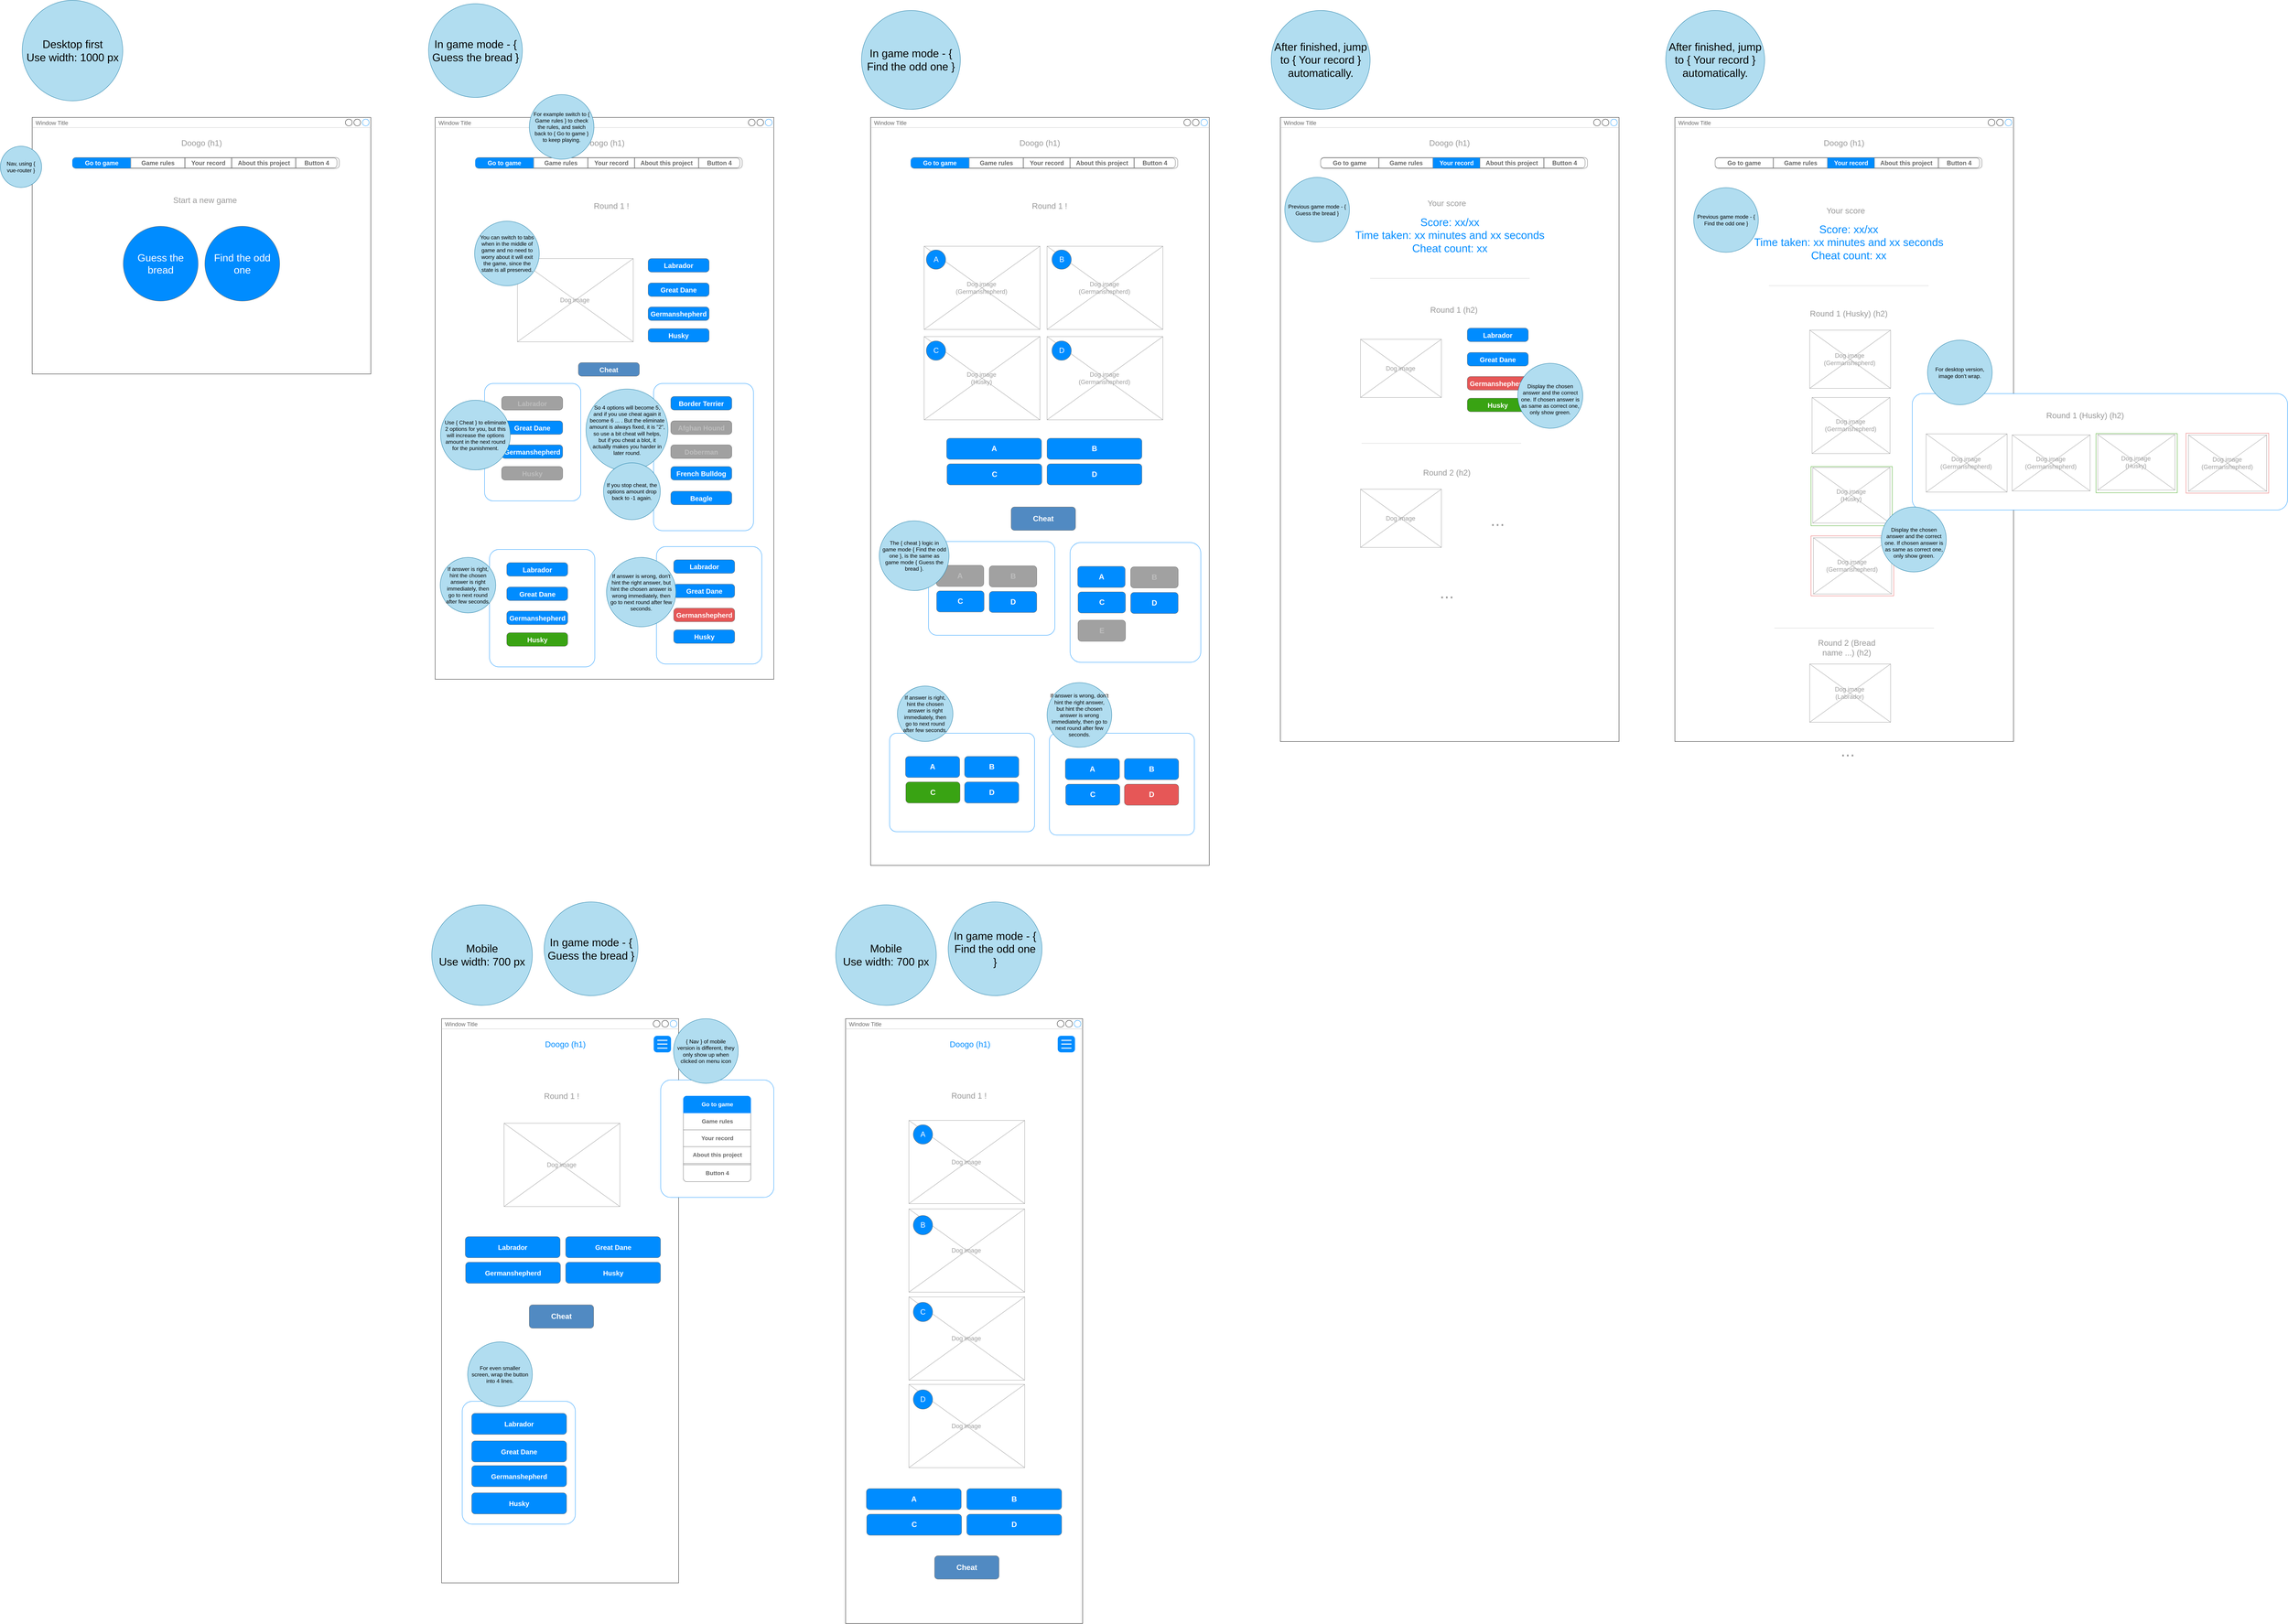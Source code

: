 <mxfile version="10.6.1" type="device"><diagram id="t5k9WefCo8ct2ST0_6gn" name="Page-1"><mxGraphModel dx="1604" dy="2688" grid="1" gridSize="10" guides="1" tooltips="1" connect="1" arrows="1" fold="1" page="1" pageScale="1" pageWidth="850" pageHeight="1100" math="0" shadow="0"><root><mxCell id="0"/><mxCell id="1" parent="0"/><mxCell id="wkDGiWkNETsElsi7SP35-94" value="Window Title" style="strokeWidth=1;shadow=0;dashed=0;align=center;html=1;shape=mxgraph.mockup.containers.window;align=left;verticalAlign=top;spacingLeft=8;strokeColor2=#008cff;strokeColor3=#c4c4c4;fontColor=#666666;fillColor=#ffffff;mainText=;fontSize=17;labelBackgroundColor=none;" parent="1" vertex="1"><mxGeometry x="2986" y="-930" width="1000" height="1844" as="geometry"/></mxCell><mxCell id="wkDGiWkNETsElsi7SP35-56" value="Window Title" style="strokeWidth=1;shadow=0;dashed=0;align=center;html=1;shape=mxgraph.mockup.containers.window;align=left;verticalAlign=top;spacingLeft=8;strokeColor2=#008cff;strokeColor3=#c4c4c4;fontColor=#666666;fillColor=#ffffff;mainText=;fontSize=17;labelBackgroundColor=none;" parent="1" vertex="1"><mxGeometry x="1776" y="-930" width="1000" height="2210" as="geometry"/></mxCell><mxCell id="wkDGiWkNETsElsi7SP35-116" value="" style="rounded=1;whiteSpace=wrap;html=1;strokeColor=#008CFF;fontSize=22;fontColor=#999;arcSize=7;" parent="1" vertex="1"><mxGeometry x="1832" y="889.5" width="428" height="291" as="geometry"/></mxCell><mxCell id="06kBbUpeqy7rOAgpd3CV-4" value="Window Title" style="strokeWidth=1;shadow=0;dashed=0;align=center;html=1;shape=mxgraph.mockup.containers.window;align=left;verticalAlign=top;spacingLeft=8;strokeColor2=#008cff;strokeColor3=#c4c4c4;fontColor=#666666;fillColor=#ffffff;mainText=;fontSize=17;labelBackgroundColor=none;" parent="1" vertex="1"><mxGeometry x="-700" y="-930" width="1000" height="758" as="geometry"/></mxCell><mxCell id="06kBbUpeqy7rOAgpd3CV-18" value="Desktop first&lt;br style=&quot;font-size: 32px;&quot;&gt;Use width: 1000 px&lt;br style=&quot;font-size: 32px;&quot;&gt;" style="ellipse;whiteSpace=wrap;html=1;aspect=fixed;fontSize=32;strokeColor=#10739e;fillColor=#B1DDF0;spacing=10;spacingTop=0;" parent="1" vertex="1"><mxGeometry x="-729.5" y="-1276" width="297" height="297" as="geometry"/></mxCell><mxCell id="wkDGiWkNETsElsi7SP35-1" value="Doogo (h1)" style="text;html=1;strokeColor=none;fillColor=none;align=center;verticalAlign=middle;whiteSpace=wrap;rounded=0;fontSize=24;fontColor=#999;" parent="1" vertex="1"><mxGeometry x="-312.5" y="-892" width="225" height="75" as="geometry"/></mxCell><mxCell id="06kBbUpeqy7rOAgpd3CV-19" value="Nav, using { vue-router }" style="ellipse;whiteSpace=wrap;html=1;aspect=fixed;fontSize=16;strokeColor=#10739e;fillColor=#B1DDF0;spacing=10;spacingTop=0;" parent="1" vertex="1"><mxGeometry x="-794" y="-845" width="122" height="122" as="geometry"/></mxCell><mxCell id="wkDGiWkNETsElsi7SP35-14" value="Guess the bread" style="ellipse;whiteSpace=wrap;html=1;aspect=fixed;fontSize=30;strokeColor=#666;fontColor=#fff;spacing=6;fillColor=#008CFF;" parent="1" vertex="1"><mxGeometry x="-431" y="-608.5" width="221" height="221" as="geometry"/></mxCell><mxCell id="wkDGiWkNETsElsi7SP35-16" value="Find the odd one" style="ellipse;whiteSpace=wrap;html=1;aspect=fixed;fontSize=30;strokeColor=#666;fontColor=#fff;spacing=6;fillColor=#008CFF;" parent="1" vertex="1"><mxGeometry x="-190" y="-608.5" width="221" height="221" as="geometry"/></mxCell><mxCell id="wkDGiWkNETsElsi7SP35-35" value="" style="strokeWidth=1;shadow=0;dashed=0;align=center;html=1;shape=mxgraph.mockup.rrect;rSize=10;fillColor=#ffffff;strokeColor=#666666;fontSize=22;resizable=1;recursiveResize=0;part=0;" parent="1" vertex="1"><mxGeometry x="-581" y="-811.5" width="788" height="32" as="geometry"/></mxCell><mxCell id="wkDGiWkNETsElsi7SP35-36" value="Game rules" style="strokeColor=inherit;fillColor=inherit;gradientColor=inherit;strokeWidth=1;shadow=0;dashed=0;align=center;html=1;shape=mxgraph.mockup.rrect;rSize=0;fontSize=18;fontColor=#666666;fontStyle=1;resizeHeight=1;connectable=1;resizable=1;" parent="wkDGiWkNETsElsi7SP35-35" vertex="1"><mxGeometry width="159" height="30" relative="1" as="geometry"><mxPoint x="172.5" y="1" as="offset"/></mxGeometry></mxCell><mxCell id="wkDGiWkNETsElsi7SP35-37" value="About this project" style="strokeColor=inherit;fillColor=inherit;gradientColor=inherit;strokeWidth=1;shadow=0;dashed=0;align=center;html=1;shape=mxgraph.mockup.rrect;rSize=0;fontSize=18;fontColor=#666666;fontStyle=1;resizeHeight=1;connectable=1;resizable=1;" parent="wkDGiWkNETsElsi7SP35-35" vertex="1"><mxGeometry width="188" height="30" relative="1" as="geometry"><mxPoint x="470.5" y="1" as="offset"/></mxGeometry></mxCell><mxCell id="wkDGiWkNETsElsi7SP35-38" value="Button 4" style="strokeColor=inherit;fillColor=inherit;gradientColor=inherit;strokeWidth=1;shadow=0;dashed=0;align=center;html=1;shape=mxgraph.mockup.rightButton;rSize=10;fontSize=18;fontColor=#666666;fontStyle=1;resizeHeight=1;connectable=1;resizable=1;" parent="wkDGiWkNETsElsi7SP35-35" vertex="1"><mxGeometry x="1" width="121" height="30" relative="1" as="geometry"><mxPoint x="-128" y="1" as="offset"/></mxGeometry></mxCell><mxCell id="wkDGiWkNETsElsi7SP35-39" value="Go to game" style="strokeWidth=1;shadow=0;dashed=0;align=center;html=1;shape=mxgraph.mockup.leftButton;rSize=10;fontSize=18;fontColor=#ffffff;fontStyle=1;fillColor=#008cff;strokeColor=#008cff;resizeHeight=1;connectable=1;resizable=1;" parent="wkDGiWkNETsElsi7SP35-35" vertex="1"><mxGeometry width="171" height="30" relative="1" as="geometry"><mxPoint y="1" as="offset"/></mxGeometry></mxCell><mxCell id="wkDGiWkNETsElsi7SP35-40" value="Your record" style="strokeColor=inherit;fillColor=inherit;gradientColor=inherit;strokeWidth=1;shadow=0;dashed=0;align=center;html=1;shape=mxgraph.mockup.rrect;rSize=0;fontSize=18;fontColor=#666666;fontStyle=1;resizeHeight=1;connectable=1;resizable=1;" parent="wkDGiWkNETsElsi7SP35-35" vertex="1"><mxGeometry width="137" height="30" relative="1" as="geometry"><mxPoint x="332.5" y="1" as="offset"/></mxGeometry></mxCell><mxCell id="wkDGiWkNETsElsi7SP35-43" value="Window Title" style="strokeWidth=1;shadow=0;dashed=0;align=center;html=1;shape=mxgraph.mockup.containers.window;align=left;verticalAlign=top;spacingLeft=8;strokeColor2=#008cff;strokeColor3=#c4c4c4;fontColor=#666666;fillColor=#ffffff;mainText=;fontSize=17;labelBackgroundColor=none;" parent="1" vertex="1"><mxGeometry x="490" y="-930" width="1000" height="1660" as="geometry"/></mxCell><mxCell id="wkDGiWkNETsElsi7SP35-44" value="Doogo (h1)" style="text;html=1;strokeColor=none;fillColor=none;align=center;verticalAlign=middle;whiteSpace=wrap;rounded=0;fontSize=24;fontColor=#999;" parent="1" vertex="1"><mxGeometry x="877.333" y="-892" width="225" height="75" as="geometry"/></mxCell><mxCell id="wkDGiWkNETsElsi7SP35-48" value="" style="strokeWidth=1;shadow=0;dashed=0;align=center;html=1;shape=mxgraph.mockup.rrect;rSize=10;fillColor=#ffffff;strokeColor=#666666;fontSize=22;resizable=1;recursiveResize=0;part=0;" parent="1" vertex="1"><mxGeometry x="608.833" y="-811.5" width="788" height="32" as="geometry"/></mxCell><mxCell id="wkDGiWkNETsElsi7SP35-49" value="Game rules" style="strokeColor=inherit;fillColor=inherit;gradientColor=inherit;strokeWidth=1;shadow=0;dashed=0;align=center;html=1;shape=mxgraph.mockup.rrect;rSize=0;fontSize=18;fontColor=#666666;fontStyle=1;resizeHeight=1;connectable=1;resizable=1;" parent="wkDGiWkNETsElsi7SP35-48" vertex="1"><mxGeometry width="159" height="30" relative="1" as="geometry"><mxPoint x="172.5" y="1" as="offset"/></mxGeometry></mxCell><mxCell id="wkDGiWkNETsElsi7SP35-50" value="About this project" style="strokeColor=inherit;fillColor=inherit;gradientColor=inherit;strokeWidth=1;shadow=0;dashed=0;align=center;html=1;shape=mxgraph.mockup.rrect;rSize=0;fontSize=18;fontColor=#666666;fontStyle=1;resizeHeight=1;connectable=1;resizable=1;" parent="wkDGiWkNETsElsi7SP35-48" vertex="1"><mxGeometry width="188" height="30" relative="1" as="geometry"><mxPoint x="470.5" y="1" as="offset"/></mxGeometry></mxCell><mxCell id="wkDGiWkNETsElsi7SP35-51" value="Button 4" style="strokeColor=inherit;fillColor=inherit;gradientColor=inherit;strokeWidth=1;shadow=0;dashed=0;align=center;html=1;shape=mxgraph.mockup.rightButton;rSize=10;fontSize=18;fontColor=#666666;fontStyle=1;resizeHeight=1;connectable=1;resizable=1;" parent="wkDGiWkNETsElsi7SP35-48" vertex="1"><mxGeometry x="1" width="121" height="30" relative="1" as="geometry"><mxPoint x="-128" y="1" as="offset"/></mxGeometry></mxCell><mxCell id="wkDGiWkNETsElsi7SP35-52" value="Go to game" style="strokeWidth=1;shadow=0;dashed=0;align=center;html=1;shape=mxgraph.mockup.leftButton;rSize=10;fontSize=18;fontColor=#ffffff;fontStyle=1;fillColor=#008cff;strokeColor=#008cff;resizeHeight=1;connectable=1;resizable=1;" parent="wkDGiWkNETsElsi7SP35-48" vertex="1"><mxGeometry width="171" height="30" relative="1" as="geometry"><mxPoint y="1" as="offset"/></mxGeometry></mxCell><mxCell id="wkDGiWkNETsElsi7SP35-53" value="Your record" style="strokeColor=inherit;fillColor=inherit;gradientColor=inherit;strokeWidth=1;shadow=0;dashed=0;align=center;html=1;shape=mxgraph.mockup.rrect;rSize=0;fontSize=18;fontColor=#666666;fontStyle=1;resizeHeight=1;connectable=1;resizable=1;" parent="wkDGiWkNETsElsi7SP35-48" vertex="1"><mxGeometry width="137" height="30" relative="1" as="geometry"><mxPoint x="332.5" y="1" as="offset"/></mxGeometry></mxCell><mxCell id="wkDGiWkNETsElsi7SP35-29" value="" style="verticalLabelPosition=bottom;shadow=0;dashed=0;align=center;html=1;verticalAlign=top;strokeWidth=1;shape=mxgraph.mockup.graphics.simpleIcon;strokeColor=#999999;fillColor=#ffffff;fontSize=22;" parent="1" vertex="1"><mxGeometry x="733" y="-513" width="342" height="246" as="geometry"/></mxCell><mxCell id="wkDGiWkNETsElsi7SP35-30" value="Dog image" style="text;html=1;strokeColor=none;fillColor=none;align=center;verticalAlign=middle;whiteSpace=wrap;rounded=0;fontSize=18;fontColor=#9C9C9C;" parent="1" vertex="1"><mxGeometry x="818" y="-455" width="169" height="130" as="geometry"/></mxCell><mxCell id="wkDGiWkNETsElsi7SP35-31" value="Labrador" style="strokeWidth=1;shadow=0;dashed=0;align=center;html=1;shape=mxgraph.mockup.buttons.button;strokeColor=#666666;fontColor=#ffffff;mainText=;buttonStyle=round;fontSize=20;fontStyle=1;fillColor=#008cff;whiteSpace=wrap;" parent="1" vertex="1"><mxGeometry x="1119" y="-513" width="180" height="40" as="geometry"/></mxCell><mxCell id="wkDGiWkNETsElsi7SP35-32" value="Great Dane" style="strokeWidth=1;shadow=0;dashed=0;align=center;html=1;shape=mxgraph.mockup.buttons.button;strokeColor=#666666;fontColor=#ffffff;mainText=;buttonStyle=round;fontSize=20;fontStyle=1;fillColor=#008cff;whiteSpace=wrap;" parent="1" vertex="1"><mxGeometry x="1119" y="-441" width="180" height="40" as="geometry"/></mxCell><mxCell id="wkDGiWkNETsElsi7SP35-33" value="Germanshepherd" style="strokeWidth=1;shadow=0;dashed=0;align=center;html=1;shape=mxgraph.mockup.buttons.button;strokeColor=#666666;fontColor=#ffffff;mainText=;buttonStyle=round;fontSize=20;fontStyle=1;fillColor=#008cff;whiteSpace=wrap;" parent="1" vertex="1"><mxGeometry x="1119" y="-370" width="180" height="40" as="geometry"/></mxCell><mxCell id="wkDGiWkNETsElsi7SP35-34" value="Husky" style="strokeWidth=1;shadow=0;dashed=0;align=center;html=1;shape=mxgraph.mockup.buttons.button;strokeColor=#666666;fontColor=#ffffff;mainText=;buttonStyle=round;fontSize=20;fontStyle=1;fillColor=#008cff;whiteSpace=wrap;" parent="1" vertex="1"><mxGeometry x="1119" y="-306" width="180" height="40" as="geometry"/></mxCell><mxCell id="wkDGiWkNETsElsi7SP35-45" value="In game mode - { Guess the bread }" style="ellipse;whiteSpace=wrap;html=1;aspect=fixed;fontSize=32;strokeColor=#10739e;fillColor=#B1DDF0;spacing=10;spacingTop=0;" parent="1" vertex="1"><mxGeometry x="470.5" y="-1266" width="277" height="277" as="geometry"/></mxCell><mxCell id="wkDGiWkNETsElsi7SP35-57" value="Doogo (h1)" style="text;html=1;strokeColor=none;fillColor=none;align=center;verticalAlign=middle;whiteSpace=wrap;rounded=0;fontSize=24;fontColor=#999;" parent="1" vertex="1"><mxGeometry x="2163.333" y="-892" width="225" height="75" as="geometry"/></mxCell><mxCell id="wkDGiWkNETsElsi7SP35-58" value="" style="strokeWidth=1;shadow=0;dashed=0;align=center;html=1;shape=mxgraph.mockup.rrect;rSize=10;fillColor=#ffffff;strokeColor=#666666;fontSize=22;resizable=1;recursiveResize=0;part=0;" parent="1" vertex="1"><mxGeometry x="1894.833" y="-811.5" width="788" height="32" as="geometry"/></mxCell><mxCell id="wkDGiWkNETsElsi7SP35-59" value="Game rules" style="strokeColor=inherit;fillColor=inherit;gradientColor=inherit;strokeWidth=1;shadow=0;dashed=0;align=center;html=1;shape=mxgraph.mockup.rrect;rSize=0;fontSize=18;fontColor=#666666;fontStyle=1;resizeHeight=1;connectable=1;resizable=1;" parent="wkDGiWkNETsElsi7SP35-58" vertex="1"><mxGeometry width="159" height="30" relative="1" as="geometry"><mxPoint x="172.5" y="1" as="offset"/></mxGeometry></mxCell><mxCell id="wkDGiWkNETsElsi7SP35-60" value="About this project" style="strokeColor=inherit;fillColor=inherit;gradientColor=inherit;strokeWidth=1;shadow=0;dashed=0;align=center;html=1;shape=mxgraph.mockup.rrect;rSize=0;fontSize=18;fontColor=#666666;fontStyle=1;resizeHeight=1;connectable=1;resizable=1;" parent="wkDGiWkNETsElsi7SP35-58" vertex="1"><mxGeometry width="188" height="30" relative="1" as="geometry"><mxPoint x="470.5" y="1" as="offset"/></mxGeometry></mxCell><mxCell id="wkDGiWkNETsElsi7SP35-61" value="Button 4" style="strokeColor=inherit;fillColor=inherit;gradientColor=inherit;strokeWidth=1;shadow=0;dashed=0;align=center;html=1;shape=mxgraph.mockup.rightButton;rSize=10;fontSize=18;fontColor=#666666;fontStyle=1;resizeHeight=1;connectable=1;resizable=1;" parent="wkDGiWkNETsElsi7SP35-58" vertex="1"><mxGeometry x="1" width="121" height="30" relative="1" as="geometry"><mxPoint x="-128" y="1" as="offset"/></mxGeometry></mxCell><mxCell id="wkDGiWkNETsElsi7SP35-62" value="Go to game" style="strokeWidth=1;shadow=0;dashed=0;align=center;html=1;shape=mxgraph.mockup.leftButton;rSize=10;fontSize=18;fontColor=#ffffff;fontStyle=1;fillColor=#008cff;strokeColor=#008cff;resizeHeight=1;connectable=1;resizable=1;" parent="wkDGiWkNETsElsi7SP35-58" vertex="1"><mxGeometry width="171" height="30" relative="1" as="geometry"><mxPoint y="1" as="offset"/></mxGeometry></mxCell><mxCell id="wkDGiWkNETsElsi7SP35-63" value="Your record" style="strokeColor=inherit;fillColor=inherit;gradientColor=inherit;strokeWidth=1;shadow=0;dashed=0;align=center;html=1;shape=mxgraph.mockup.rrect;rSize=0;fontSize=18;fontColor=#666666;fontStyle=1;resizeHeight=1;connectable=1;resizable=1;" parent="wkDGiWkNETsElsi7SP35-58" vertex="1"><mxGeometry width="137" height="30" relative="1" as="geometry"><mxPoint x="332.5" y="1" as="offset"/></mxGeometry></mxCell><mxCell id="wkDGiWkNETsElsi7SP35-64" value="" style="verticalLabelPosition=bottom;shadow=0;dashed=0;align=center;html=1;verticalAlign=top;strokeWidth=1;shape=mxgraph.mockup.graphics.simpleIcon;strokeColor=#999999;fillColor=#ffffff;fontSize=22;" parent="1" vertex="1"><mxGeometry x="1934" y="-549.5" width="342" height="246" as="geometry"/></mxCell><mxCell id="wkDGiWkNETsElsi7SP35-65" value="Dog image&lt;br&gt;(Germanshepherd)&lt;br&gt;" style="text;html=1;strokeColor=none;fillColor=none;align=center;verticalAlign=middle;whiteSpace=wrap;rounded=0;fontSize=18;fontColor=#9C9C9C;" parent="1" vertex="1"><mxGeometry x="2019" y="-491.5" width="169" height="130" as="geometry"/></mxCell><mxCell id="wkDGiWkNETsElsi7SP35-70" value="In game mode - { Find the odd one }" style="ellipse;whiteSpace=wrap;html=1;aspect=fixed;fontSize=32;strokeColor=#10739e;fillColor=#B1DDF0;spacing=10;spacingTop=0;" parent="1" vertex="1"><mxGeometry x="1749" y="-1246" width="292" height="292" as="geometry"/></mxCell><mxCell id="wkDGiWkNETsElsi7SP35-76" value="" style="rounded=1;whiteSpace=wrap;html=1;strokeColor=#008CFF;fontSize=22;fontColor=#999;arcSize=9;" parent="1" vertex="1"><mxGeometry x="1143.5" y="338" width="311" height="347" as="geometry"/></mxCell><mxCell id="wkDGiWkNETsElsi7SP35-71" value="Labrador" style="strokeWidth=1;shadow=0;dashed=0;align=center;html=1;shape=mxgraph.mockup.buttons.button;strokeColor=#666666;fontColor=#ffffff;mainText=;buttonStyle=round;fontSize=20;fontStyle=1;fillColor=#008cff;whiteSpace=wrap;" parent="1" vertex="1"><mxGeometry x="1194.5" y="377" width="180" height="40" as="geometry"/></mxCell><mxCell id="wkDGiWkNETsElsi7SP35-72" value="Great Dane" style="strokeWidth=1;shadow=0;dashed=0;align=center;html=1;shape=mxgraph.mockup.buttons.button;strokeColor=#666666;fontColor=#ffffff;mainText=;buttonStyle=round;fontSize=20;fontStyle=1;fillColor=#008cff;whiteSpace=wrap;" parent="1" vertex="1"><mxGeometry x="1194.5" y="449" width="180" height="40" as="geometry"/></mxCell><mxCell id="wkDGiWkNETsElsi7SP35-73" value="Germanshepherd" style="strokeWidth=1;shadow=0;dashed=0;align=center;html=1;shape=mxgraph.mockup.buttons.button;strokeColor=#666666;fontColor=#ffffff;mainText=;buttonStyle=round;fontSize=20;fontStyle=1;fillColor=#E65757;whiteSpace=wrap;" parent="1" vertex="1"><mxGeometry x="1194.5" y="520" width="180" height="40" as="geometry"/></mxCell><mxCell id="wkDGiWkNETsElsi7SP35-74" value="Husky" style="strokeWidth=1;shadow=0;dashed=0;align=center;html=1;shape=mxgraph.mockup.buttons.button;strokeColor=#666666;fontColor=#ffffff;mainText=;buttonStyle=round;fontSize=20;fontStyle=1;fillColor=#008CFF;whiteSpace=wrap;" parent="1" vertex="1"><mxGeometry x="1194.5" y="584" width="180" height="40" as="geometry"/></mxCell><mxCell id="wkDGiWkNETsElsi7SP35-77" value="If answer is wrong, don't hint the right answer, but hint the chosen answer is wrong immediately, then go to next round after few seconds." style="ellipse;whiteSpace=wrap;html=1;aspect=fixed;fontSize=16;strokeColor=#10739e;fillColor=#B1DDF0;spacing=10;spacingTop=0;" parent="1" vertex="1"><mxGeometry x="996" y="370" width="205" height="205" as="geometry"/></mxCell><mxCell id="wkDGiWkNETsElsi7SP35-78" value="" style="rounded=1;whiteSpace=wrap;html=1;strokeColor=#008CFF;fontSize=22;fontColor=#999;arcSize=9;" parent="1" vertex="1"><mxGeometry x="650.5" y="346.5" width="311" height="347" as="geometry"/></mxCell><mxCell id="wkDGiWkNETsElsi7SP35-79" value="Labrador" style="strokeWidth=1;shadow=0;dashed=0;align=center;html=1;shape=mxgraph.mockup.buttons.button;strokeColor=#666666;fontColor=#ffffff;mainText=;buttonStyle=round;fontSize=20;fontStyle=1;fillColor=#008cff;whiteSpace=wrap;" parent="1" vertex="1"><mxGeometry x="701.5" y="385.5" width="180" height="40" as="geometry"/></mxCell><mxCell id="wkDGiWkNETsElsi7SP35-80" value="Great Dane" style="strokeWidth=1;shadow=0;dashed=0;align=center;html=1;shape=mxgraph.mockup.buttons.button;strokeColor=#666666;fontColor=#ffffff;mainText=;buttonStyle=round;fontSize=20;fontStyle=1;fillColor=#008cff;whiteSpace=wrap;" parent="1" vertex="1"><mxGeometry x="701.5" y="457.5" width="180" height="40" as="geometry"/></mxCell><mxCell id="wkDGiWkNETsElsi7SP35-81" value="Germanshepherd" style="strokeWidth=1;shadow=0;dashed=0;align=center;html=1;shape=mxgraph.mockup.buttons.button;strokeColor=#666666;fontColor=#ffffff;mainText=;buttonStyle=round;fontSize=20;fontStyle=1;fillColor=#008CFF;whiteSpace=wrap;" parent="1" vertex="1"><mxGeometry x="701.5" y="528.5" width="180" height="40" as="geometry"/></mxCell><mxCell id="wkDGiWkNETsElsi7SP35-82" value="Husky" style="strokeWidth=1;shadow=0;dashed=0;align=center;html=1;shape=mxgraph.mockup.buttons.button;strokeColor=#666666;fontColor=#ffffff;mainText=;buttonStyle=round;fontSize=20;fontStyle=1;fillColor=#39A313;whiteSpace=wrap;" parent="1" vertex="1"><mxGeometry x="701.5" y="592.5" width="180" height="40" as="geometry"/></mxCell><mxCell id="wkDGiWkNETsElsi7SP35-83" value="If answer is right, hint the chosen answer is right immediately, then go to next round after few seconds." style="ellipse;whiteSpace=wrap;html=1;aspect=fixed;fontSize=16;strokeColor=#10739e;fillColor=#B1DDF0;spacing=10;spacingTop=0;" parent="1" vertex="1"><mxGeometry x="505" y="370" width="164" height="164" as="geometry"/></mxCell><mxCell id="wkDGiWkNETsElsi7SP35-84" value="" style="verticalLabelPosition=bottom;shadow=0;dashed=0;align=center;html=1;verticalAlign=top;strokeWidth=1;shape=mxgraph.mockup.graphics.simpleIcon;strokeColor=#999999;fillColor=#ffffff;fontSize=22;" parent="1" vertex="1"><mxGeometry x="2297" y="-549.5" width="342" height="246" as="geometry"/></mxCell><mxCell id="wkDGiWkNETsElsi7SP35-85" value="Dog image&lt;br&gt;(Germanshepherd)" style="text;html=1;strokeColor=none;fillColor=none;align=center;verticalAlign=middle;whiteSpace=wrap;rounded=0;fontSize=18;fontColor=#9C9C9C;" parent="1" vertex="1"><mxGeometry x="2382" y="-491.5" width="169" height="130" as="geometry"/></mxCell><mxCell id="wkDGiWkNETsElsi7SP35-86" value="" style="verticalLabelPosition=bottom;shadow=0;dashed=0;align=center;html=1;verticalAlign=top;strokeWidth=1;shape=mxgraph.mockup.graphics.simpleIcon;strokeColor=#999999;fillColor=#ffffff;fontSize=22;" parent="1" vertex="1"><mxGeometry x="1934" y="-282.5" width="342" height="246" as="geometry"/></mxCell><mxCell id="wkDGiWkNETsElsi7SP35-87" value="Dog image&lt;br&gt;(Husky)&lt;br&gt;" style="text;html=1;strokeColor=none;fillColor=none;align=center;verticalAlign=middle;whiteSpace=wrap;rounded=0;fontSize=18;fontColor=#9C9C9C;" parent="1" vertex="1"><mxGeometry x="2019" y="-224.5" width="169" height="130" as="geometry"/></mxCell><mxCell id="wkDGiWkNETsElsi7SP35-88" value="" style="verticalLabelPosition=bottom;shadow=0;dashed=0;align=center;html=1;verticalAlign=top;strokeWidth=1;shape=mxgraph.mockup.graphics.simpleIcon;strokeColor=#999999;fillColor=#ffffff;fontSize=22;" parent="1" vertex="1"><mxGeometry x="2297" y="-282.5" width="342" height="246" as="geometry"/></mxCell><mxCell id="wkDGiWkNETsElsi7SP35-89" value="Dog image&lt;br&gt;(Germanshepherd)" style="text;html=1;strokeColor=none;fillColor=none;align=center;verticalAlign=middle;whiteSpace=wrap;rounded=0;fontSize=18;fontColor=#9C9C9C;" parent="1" vertex="1"><mxGeometry x="2382" y="-224.5" width="169" height="130" as="geometry"/></mxCell><mxCell id="wkDGiWkNETsElsi7SP35-95" value="Doogo (h1)" style="text;html=1;strokeColor=none;fillColor=none;align=center;verticalAlign=middle;whiteSpace=wrap;rounded=0;fontSize=24;fontColor=#999;" parent="1" vertex="1"><mxGeometry x="3373.333" y="-892" width="225" height="75" as="geometry"/></mxCell><mxCell id="wkDGiWkNETsElsi7SP35-96" value="" style="strokeWidth=1;shadow=0;dashed=0;align=center;html=1;shape=mxgraph.mockup.rrect;rSize=10;fillColor=#ffffff;strokeColor=#666666;fontSize=22;resizable=1;recursiveResize=0;part=0;" parent="1" vertex="1"><mxGeometry x="3104.833" y="-811.5" width="788" height="32" as="geometry"/></mxCell><mxCell id="wkDGiWkNETsElsi7SP35-97" value="Game rules" style="strokeColor=inherit;fillColor=inherit;gradientColor=inherit;strokeWidth=1;shadow=0;dashed=0;align=center;html=1;shape=mxgraph.mockup.rrect;rSize=0;fontSize=18;fontColor=#666666;fontStyle=1;resizeHeight=1;connectable=1;resizable=1;" parent="wkDGiWkNETsElsi7SP35-96" vertex="1"><mxGeometry width="159" height="30" relative="1" as="geometry"><mxPoint x="172.5" y="1" as="offset"/></mxGeometry></mxCell><mxCell id="wkDGiWkNETsElsi7SP35-98" value="About this project" style="strokeColor=inherit;fillColor=inherit;gradientColor=inherit;strokeWidth=1;shadow=0;dashed=0;align=center;html=1;shape=mxgraph.mockup.rrect;rSize=0;fontSize=18;fontColor=#666666;fontStyle=1;resizeHeight=1;connectable=1;resizable=1;" parent="wkDGiWkNETsElsi7SP35-96" vertex="1"><mxGeometry width="188" height="30" relative="1" as="geometry"><mxPoint x="470.5" y="1" as="offset"/></mxGeometry></mxCell><mxCell id="wkDGiWkNETsElsi7SP35-99" value="Button 4" style="strokeColor=inherit;fillColor=inherit;gradientColor=inherit;strokeWidth=1;shadow=0;dashed=0;align=center;html=1;shape=mxgraph.mockup.rightButton;rSize=10;fontSize=18;fontColor=#666666;fontStyle=1;resizeHeight=1;connectable=1;resizable=1;" parent="wkDGiWkNETsElsi7SP35-96" vertex="1"><mxGeometry x="1" width="121" height="30" relative="1" as="geometry"><mxPoint x="-128" y="1" as="offset"/></mxGeometry></mxCell><mxCell id="wkDGiWkNETsElsi7SP35-100" value="Go to game" style="strokeWidth=1;shadow=0;dashed=0;align=center;html=1;shape=mxgraph.mockup.leftButton;rSize=10;fontSize=18;fontColor=#666666;fontStyle=1;fillColor=#FFF;strokeColor=#666;resizeHeight=1;connectable=1;resizable=1;" parent="wkDGiWkNETsElsi7SP35-96" vertex="1"><mxGeometry width="171" height="30" relative="1" as="geometry"><mxPoint y="1" as="offset"/></mxGeometry></mxCell><mxCell id="wkDGiWkNETsElsi7SP35-101" value="Your record" style="strokeColor=#008CFF;fillColor=#008CFF;gradientColor=inherit;strokeWidth=1;shadow=0;dashed=0;align=center;html=1;shape=mxgraph.mockup.rrect;rSize=0;fontSize=18;fontColor=#FFFFFF;fontStyle=1;resizeHeight=1;connectable=1;resizable=1;" parent="wkDGiWkNETsElsi7SP35-96" vertex="1"><mxGeometry width="137" height="30" relative="1" as="geometry"><mxPoint x="332.5" y="1" as="offset"/></mxGeometry></mxCell><mxCell id="wkDGiWkNETsElsi7SP35-104" value="After finished, jump to { Your record } automatically." style="ellipse;whiteSpace=wrap;html=1;aspect=fixed;fontSize=32;strokeColor=#10739e;fillColor=#B1DDF0;spacing=10;spacingTop=0;" parent="1" vertex="1"><mxGeometry x="2959" y="-1246" width="292" height="292" as="geometry"/></mxCell><mxCell id="wkDGiWkNETsElsi7SP35-113" value="For example switch to { Game rules } to check the rules, and swich back to { Go to game } to keep playing." style="ellipse;whiteSpace=wrap;html=1;aspect=fixed;fontSize=16;strokeColor=#10739e;fillColor=#B1DDF0;spacing=10;spacingTop=0;" parent="1" vertex="1"><mxGeometry x="768" y="-997.5" width="191" height="191" as="geometry"/></mxCell><mxCell id="wkDGiWkNETsElsi7SP35-114" value="You can switch to tabs when in the middle of game and no need to worry about it will exit the game, since the state is all preserved." style="ellipse;whiteSpace=wrap;html=1;aspect=fixed;fontSize=16;strokeColor=#10739e;fillColor=#B1DDF0;spacing=10;spacingTop=0;" parent="1" vertex="1"><mxGeometry x="606.5" y="-623.5" width="191" height="191" as="geometry"/></mxCell><mxCell id="wkDGiWkNETsElsi7SP35-127" value="" style="rounded=1;whiteSpace=wrap;html=1;strokeColor=#008CFF;fontSize=22;fontColor=#999;arcSize=7;" parent="1" vertex="1"><mxGeometry x="2304" y="889.5" width="428" height="301" as="geometry"/></mxCell><mxCell id="wkDGiWkNETsElsi7SP35-134" value="" style="group;aspect=fixed;" parent="1" vertex="1" connectable="0"><mxGeometry x="3222.5" y="-274.5" width="239" height="172" as="geometry"/></mxCell><mxCell id="wkDGiWkNETsElsi7SP35-102" value="" style="verticalLabelPosition=bottom;shadow=0;dashed=0;align=center;html=1;verticalAlign=top;strokeWidth=1;shape=mxgraph.mockup.graphics.simpleIcon;strokeColor=#999999;fillColor=#ffffff;fontSize=22;" parent="wkDGiWkNETsElsi7SP35-134" vertex="1"><mxGeometry width="239" height="172" as="geometry"/></mxCell><mxCell id="wkDGiWkNETsElsi7SP35-103" value="Dog image&lt;br&gt;" style="text;html=1;strokeColor=none;fillColor=none;align=center;verticalAlign=middle;whiteSpace=wrap;rounded=0;fontSize=18;fontColor=#9C9C9C;" parent="wkDGiWkNETsElsi7SP35-134" vertex="1"><mxGeometry x="59.401" y="40.553" width="118.102" height="90.894" as="geometry"/></mxCell><mxCell id="wkDGiWkNETsElsi7SP35-139" value="Round 1 (h2)" style="text;html=1;strokeColor=none;fillColor=none;align=center;verticalAlign=middle;whiteSpace=wrap;rounded=0;fontSize=24;fontColor=#999;" parent="1" vertex="1"><mxGeometry x="3386.333" y="-399" width="225" height="75" as="geometry"/></mxCell><mxCell id="wkDGiWkNETsElsi7SP35-155" value="..." style="text;html=1;strokeColor=none;fillColor=none;align=center;verticalAlign=middle;whiteSpace=wrap;rounded=0;fontSize=50;fontColor=#999;" parent="1" vertex="1"><mxGeometry x="3364.833" y="435.5" width="225" height="75" as="geometry"/></mxCell><mxCell id="wkDGiWkNETsElsi7SP35-156" value="" style="endArrow=none;html=1;fontSize=50;fontColor=#666666;strokeColor=#ccc;" parent="1" edge="1"><mxGeometry width="50" height="50" relative="1" as="geometry"><mxPoint x="3697" y="33" as="sourcePoint"/><mxPoint x="3226" y="33" as="targetPoint"/></mxGeometry></mxCell><mxCell id="wkDGiWkNETsElsi7SP35-158" value="Window Title" style="strokeWidth=1;shadow=0;dashed=0;align=center;html=1;shape=mxgraph.mockup.containers.window;align=left;verticalAlign=top;spacingLeft=8;strokeColor2=#008cff;strokeColor3=#c4c4c4;fontColor=#666666;fillColor=#ffffff;mainText=;fontSize=17;labelBackgroundColor=none;" parent="1" vertex="1"><mxGeometry x="4151" y="-930" width="1000" height="1844" as="geometry"/></mxCell><mxCell id="wkDGiWkNETsElsi7SP35-159" value="" style="rounded=0;whiteSpace=wrap;html=1;strokeColor=#39A313;fontSize=22;fontColor=#999;" parent="1" vertex="1"><mxGeometry x="4553" y="101.5" width="240" height="175" as="geometry"/></mxCell><mxCell id="wkDGiWkNETsElsi7SP35-160" value="" style="rounded=0;whiteSpace=wrap;html=1;strokeColor=#E65757;fontSize=22;fontColor=#999;" parent="1" vertex="1"><mxGeometry x="4553" y="306.5" width="244" height="177" as="geometry"/></mxCell><mxCell id="wkDGiWkNETsElsi7SP35-161" value="Doogo (h1)" style="text;html=1;strokeColor=none;fillColor=none;align=center;verticalAlign=middle;whiteSpace=wrap;rounded=0;fontSize=24;fontColor=#999;" parent="1" vertex="1"><mxGeometry x="4538.333" y="-892" width="225" height="75" as="geometry"/></mxCell><mxCell id="wkDGiWkNETsElsi7SP35-162" value="" style="strokeWidth=1;shadow=0;dashed=0;align=center;html=1;shape=mxgraph.mockup.rrect;rSize=10;fillColor=#ffffff;strokeColor=#666666;fontSize=22;resizable=1;recursiveResize=0;part=0;" parent="1" vertex="1"><mxGeometry x="4269.833" y="-811.5" width="788" height="32" as="geometry"/></mxCell><mxCell id="wkDGiWkNETsElsi7SP35-163" value="Game rules" style="strokeColor=inherit;fillColor=inherit;gradientColor=inherit;strokeWidth=1;shadow=0;dashed=0;align=center;html=1;shape=mxgraph.mockup.rrect;rSize=0;fontSize=18;fontColor=#666666;fontStyle=1;resizeHeight=1;connectable=1;resizable=1;" parent="wkDGiWkNETsElsi7SP35-162" vertex="1"><mxGeometry width="159" height="30" relative="1" as="geometry"><mxPoint x="172.5" y="1" as="offset"/></mxGeometry></mxCell><mxCell id="wkDGiWkNETsElsi7SP35-164" value="About this project" style="strokeColor=inherit;fillColor=inherit;gradientColor=inherit;strokeWidth=1;shadow=0;dashed=0;align=center;html=1;shape=mxgraph.mockup.rrect;rSize=0;fontSize=18;fontColor=#666666;fontStyle=1;resizeHeight=1;connectable=1;resizable=1;" parent="wkDGiWkNETsElsi7SP35-162" vertex="1"><mxGeometry width="188" height="30" relative="1" as="geometry"><mxPoint x="470.5" y="1" as="offset"/></mxGeometry></mxCell><mxCell id="wkDGiWkNETsElsi7SP35-165" value="Button 4" style="strokeColor=inherit;fillColor=inherit;gradientColor=inherit;strokeWidth=1;shadow=0;dashed=0;align=center;html=1;shape=mxgraph.mockup.rightButton;rSize=10;fontSize=18;fontColor=#666666;fontStyle=1;resizeHeight=1;connectable=1;resizable=1;" parent="wkDGiWkNETsElsi7SP35-162" vertex="1"><mxGeometry x="1" width="121" height="30" relative="1" as="geometry"><mxPoint x="-128" y="1" as="offset"/></mxGeometry></mxCell><mxCell id="wkDGiWkNETsElsi7SP35-166" value="Go to game" style="strokeWidth=1;shadow=0;dashed=0;align=center;html=1;shape=mxgraph.mockup.leftButton;rSize=10;fontSize=18;fontColor=#666666;fontStyle=1;fillColor=#FFF;strokeColor=#666;resizeHeight=1;connectable=1;resizable=1;" parent="wkDGiWkNETsElsi7SP35-162" vertex="1"><mxGeometry width="171" height="30" relative="1" as="geometry"><mxPoint y="1" as="offset"/></mxGeometry></mxCell><mxCell id="wkDGiWkNETsElsi7SP35-167" value="Your record" style="strokeColor=#008CFF;fillColor=#008CFF;gradientColor=inherit;strokeWidth=1;shadow=0;dashed=0;align=center;html=1;shape=mxgraph.mockup.rrect;rSize=0;fontSize=18;fontColor=#FFFFFF;fontStyle=1;resizeHeight=1;connectable=1;resizable=1;" parent="wkDGiWkNETsElsi7SP35-162" vertex="1"><mxGeometry width="137" height="30" relative="1" as="geometry"><mxPoint x="332.5" y="1" as="offset"/></mxGeometry></mxCell><mxCell id="wkDGiWkNETsElsi7SP35-168" value="After finished, jump to { Your record } automatically." style="ellipse;whiteSpace=wrap;html=1;aspect=fixed;fontSize=32;strokeColor=#10739e;fillColor=#B1DDF0;spacing=10;spacingTop=0;" parent="1" vertex="1"><mxGeometry x="4124" y="-1246" width="292" height="292" as="geometry"/></mxCell><mxCell id="wkDGiWkNETsElsi7SP35-169" value="Previous game mode - { Find the odd one }" style="ellipse;whiteSpace=wrap;html=1;aspect=fixed;fontSize=16;strokeColor=#10739e;fillColor=#B1DDF0;spacing=10;spacingTop=0;" parent="1" vertex="1"><mxGeometry x="4206.5" y="-722.5" width="191" height="191" as="geometry"/></mxCell><mxCell id="wkDGiWkNETsElsi7SP35-170" value="" style="group;aspect=fixed;" parent="1" vertex="1" connectable="0"><mxGeometry x="4560" y="312" width="231" height="166" as="geometry"/></mxCell><mxCell id="wkDGiWkNETsElsi7SP35-171" value="" style="verticalLabelPosition=bottom;shadow=0;dashed=0;align=center;html=1;verticalAlign=top;strokeWidth=1;shape=mxgraph.mockup.graphics.simpleIcon;strokeColor=#999999;fillColor=#ffffff;fontSize=22;" parent="wkDGiWkNETsElsi7SP35-170" vertex="1"><mxGeometry width="231" height="166" as="geometry"/></mxCell><mxCell id="wkDGiWkNETsElsi7SP35-172" value="&lt;div&gt;Dog image&lt;/div&gt;&lt;div&gt;(Germanshepherd)&lt;/div&gt;" style="text;html=1;strokeColor=none;fillColor=none;align=center;verticalAlign=middle;whiteSpace=wrap;rounded=0;fontSize=18;fontColor=#9C9C9C;" parent="wkDGiWkNETsElsi7SP35-170" vertex="1"><mxGeometry x="57.412" y="39.138" width="114.149" height="87.724" as="geometry"/></mxCell><mxCell id="wkDGiWkNETsElsi7SP35-173" value="" style="group;aspect=fixed;" parent="1" vertex="1" connectable="0"><mxGeometry x="4556" y="-102.5" width="231" height="166" as="geometry"/></mxCell><mxCell id="wkDGiWkNETsElsi7SP35-174" value="" style="verticalLabelPosition=bottom;shadow=0;dashed=0;align=center;html=1;verticalAlign=top;strokeWidth=1;shape=mxgraph.mockup.graphics.simpleIcon;strokeColor=#999999;fillColor=#ffffff;fontSize=22;aspect=fixed;" parent="wkDGiWkNETsElsi7SP35-173" vertex="1"><mxGeometry width="230.226" height="165.601" as="geometry"/></mxCell><mxCell id="wkDGiWkNETsElsi7SP35-175" value="&lt;div&gt;Dog image&lt;/div&gt;&lt;div&gt;(Germanshepherd)&lt;/div&gt;" style="text;html=1;strokeColor=none;fillColor=none;align=center;verticalAlign=middle;whiteSpace=wrap;rounded=0;fontSize=18;fontColor=#9C9C9C;aspect=fixed;" parent="wkDGiWkNETsElsi7SP35-173" vertex="1"><mxGeometry x="57.412" y="39.138" width="113.767" height="87.513" as="geometry"/></mxCell><mxCell id="wkDGiWkNETsElsi7SP35-176" value="" style="group;aspect=fixed;" parent="1" vertex="1" connectable="0"><mxGeometry x="4549" y="-301.5" width="239" height="172" as="geometry"/></mxCell><mxCell id="wkDGiWkNETsElsi7SP35-177" value="" style="verticalLabelPosition=bottom;shadow=0;dashed=0;align=center;html=1;verticalAlign=top;strokeWidth=1;shape=mxgraph.mockup.graphics.simpleIcon;strokeColor=#999999;fillColor=#ffffff;fontSize=22;" parent="wkDGiWkNETsElsi7SP35-176" vertex="1"><mxGeometry width="239" height="172" as="geometry"/></mxCell><mxCell id="wkDGiWkNETsElsi7SP35-178" value="&lt;div&gt;Dog image&lt;/div&gt;&lt;div&gt;(Germanshepherd)&lt;/div&gt;" style="text;html=1;strokeColor=none;fillColor=none;align=center;verticalAlign=middle;whiteSpace=wrap;rounded=0;fontSize=18;fontColor=#9C9C9C;" parent="wkDGiWkNETsElsi7SP35-176" vertex="1"><mxGeometry x="59.401" y="40.553" width="118.102" height="90.894" as="geometry"/></mxCell><mxCell id="wkDGiWkNETsElsi7SP35-179" value="" style="group;aspect=fixed;" parent="1" vertex="1" connectable="0"><mxGeometry x="4558" y="104.5" width="245.5" height="258" as="geometry"/></mxCell><mxCell id="wkDGiWkNETsElsi7SP35-180" value="" style="verticalLabelPosition=bottom;shadow=0;dashed=0;align=center;html=1;verticalAlign=top;strokeWidth=1;shape=mxgraph.mockup.graphics.simpleIcon;strokeColor=#999999;fillColor=#ffffff;fontSize=22;" parent="wkDGiWkNETsElsi7SP35-179" vertex="1"><mxGeometry width="228" height="164" as="geometry"/></mxCell><mxCell id="wkDGiWkNETsElsi7SP35-181" value="Dog image&lt;br&gt;(Husky)&lt;br&gt;" style="text;html=1;strokeColor=none;fillColor=none;align=center;verticalAlign=middle;whiteSpace=wrap;rounded=0;fontSize=18;fontColor=#9C9C9C;" parent="wkDGiWkNETsElsi7SP35-179" vertex="1"><mxGeometry x="56.667" y="38.667" width="112.667" height="86.667" as="geometry"/></mxCell><mxCell id="wkDGiWkNETsElsi7SP35-182" value="Round 1 (Husky) (h2)" style="text;html=1;strokeColor=none;fillColor=none;align=center;verticalAlign=middle;whiteSpace=wrap;rounded=0;fontSize=24;fontColor=#999;" parent="1" vertex="1"><mxGeometry x="4532" y="-387.5" width="265" height="75" as="geometry"/></mxCell><mxCell id="wkDGiWkNETsElsi7SP35-183" value="" style="group;aspect=fixed;" parent="1" vertex="1" connectable="0"><mxGeometry x="4549" y="685" width="239" height="172" as="geometry"/></mxCell><mxCell id="wkDGiWkNETsElsi7SP35-184" value="" style="verticalLabelPosition=bottom;shadow=0;dashed=0;align=center;html=1;verticalAlign=top;strokeWidth=1;shape=mxgraph.mockup.graphics.simpleIcon;strokeColor=#999999;fillColor=#ffffff;fontSize=22;" parent="wkDGiWkNETsElsi7SP35-183" vertex="1"><mxGeometry width="239" height="172" as="geometry"/></mxCell><mxCell id="wkDGiWkNETsElsi7SP35-185" value="Dog image&lt;br&gt;(Labrador)&lt;br&gt;" style="text;html=1;strokeColor=none;fillColor=none;align=center;verticalAlign=middle;whiteSpace=wrap;rounded=0;fontSize=18;fontColor=#9C9C9C;" parent="wkDGiWkNETsElsi7SP35-183" vertex="1"><mxGeometry x="59.401" y="40.553" width="118.102" height="90.894" as="geometry"/></mxCell><mxCell id="wkDGiWkNETsElsi7SP35-186" value="Round 2 (Bread name ...) (h2)" style="text;html=1;strokeColor=none;fillColor=none;align=center;verticalAlign=middle;whiteSpace=wrap;rounded=0;fontSize=24;fontColor=#999;" parent="1" vertex="1"><mxGeometry x="4546.333" y="599" width="225" height="75" as="geometry"/></mxCell><mxCell id="wkDGiWkNETsElsi7SP35-187" value="..." style="text;html=1;strokeColor=none;fillColor=none;align=center;verticalAlign=middle;whiteSpace=wrap;rounded=0;fontSize=50;fontColor=#999;" parent="1" vertex="1"><mxGeometry x="4548.833" y="902" width="225" height="75" as="geometry"/></mxCell><mxCell id="wkDGiWkNETsElsi7SP35-188" value="" style="endArrow=none;html=1;fontSize=50;fontColor=#666666;strokeColor=#ccc;" parent="1" edge="1"><mxGeometry width="50" height="50" relative="1" as="geometry"><mxPoint x="4916" y="579" as="sourcePoint"/><mxPoint x="4445" y="579" as="targetPoint"/></mxGeometry></mxCell><mxCell id="wkDGiWkNETsElsi7SP35-189" value="Labrador" style="strokeWidth=1;shadow=0;dashed=0;align=center;html=1;shape=mxgraph.mockup.buttons.button;strokeColor=#666666;fontColor=#ffffff;mainText=;buttonStyle=round;fontSize=20;fontStyle=1;fillColor=#008cff;whiteSpace=wrap;" parent="1" vertex="1"><mxGeometry x="3538" y="-307.5" width="180" height="40" as="geometry"/></mxCell><mxCell id="wkDGiWkNETsElsi7SP35-190" value="Great Dane" style="strokeWidth=1;shadow=0;dashed=0;align=center;html=1;shape=mxgraph.mockup.buttons.button;strokeColor=#666666;fontColor=#ffffff;mainText=;buttonStyle=round;fontSize=20;fontStyle=1;fillColor=#008cff;whiteSpace=wrap;" parent="1" vertex="1"><mxGeometry x="3538" y="-235.5" width="180" height="40" as="geometry"/></mxCell><mxCell id="wkDGiWkNETsElsi7SP35-191" value="Germanshepherd" style="strokeWidth=1;shadow=0;dashed=0;align=center;html=1;shape=mxgraph.mockup.buttons.button;strokeColor=#666666;fontColor=#ffffff;mainText=;buttonStyle=round;fontSize=20;fontStyle=1;fillColor=#E65757;whiteSpace=wrap;" parent="1" vertex="1"><mxGeometry x="3538" y="-164.5" width="180" height="40" as="geometry"/></mxCell><mxCell id="wkDGiWkNETsElsi7SP35-192" value="Husky" style="strokeWidth=1;shadow=0;dashed=0;align=center;html=1;shape=mxgraph.mockup.buttons.button;strokeColor=#666666;fontColor=#ffffff;mainText=;buttonStyle=round;fontSize=20;fontStyle=1;fillColor=#39A313;whiteSpace=wrap;" parent="1" vertex="1"><mxGeometry x="3538" y="-100.5" width="180" height="40" as="geometry"/></mxCell><mxCell id="wkDGiWkNETsElsi7SP35-193" value="Round 2 (h2)" style="text;html=1;strokeColor=none;fillColor=none;align=center;verticalAlign=middle;whiteSpace=wrap;rounded=0;fontSize=24;fontColor=#999;" parent="1" vertex="1"><mxGeometry x="3364.833" y="82.5" width="225" height="75" as="geometry"/></mxCell><mxCell id="wkDGiWkNETsElsi7SP35-194" value="" style="group;aspect=fixed;" parent="1" vertex="1" connectable="0"><mxGeometry x="3222.5" y="168.5" width="239" height="172" as="geometry"/></mxCell><mxCell id="wkDGiWkNETsElsi7SP35-195" value="" style="verticalLabelPosition=bottom;shadow=0;dashed=0;align=center;html=1;verticalAlign=top;strokeWidth=1;shape=mxgraph.mockup.graphics.simpleIcon;strokeColor=#999999;fillColor=#ffffff;fontSize=22;" parent="wkDGiWkNETsElsi7SP35-194" vertex="1"><mxGeometry width="239" height="172" as="geometry"/></mxCell><mxCell id="wkDGiWkNETsElsi7SP35-196" value="Dog image&lt;br&gt;" style="text;html=1;strokeColor=none;fillColor=none;align=center;verticalAlign=middle;whiteSpace=wrap;rounded=0;fontSize=18;fontColor=#9C9C9C;" parent="wkDGiWkNETsElsi7SP35-194" vertex="1"><mxGeometry x="59.401" y="40.553" width="118.102" height="90.894" as="geometry"/></mxCell><mxCell id="wkDGiWkNETsElsi7SP35-197" value="..." style="text;html=1;strokeColor=none;fillColor=none;align=center;verticalAlign=middle;whiteSpace=wrap;rounded=0;fontSize=50;fontColor=#999;" parent="1" vertex="1"><mxGeometry x="3515.333" y="221" width="225" height="75" as="geometry"/></mxCell><mxCell id="wkDGiWkNETsElsi7SP35-198" value="" style="endArrow=none;html=1;fontSize=50;fontColor=#666666;strokeColor=#ccc;" parent="1" edge="1"><mxGeometry width="50" height="50" relative="1" as="geometry"><mxPoint x="3722" y="-454.5" as="sourcePoint"/><mxPoint x="3251" y="-454.5" as="targetPoint"/></mxGeometry></mxCell><mxCell id="wkDGiWkNETsElsi7SP35-199" value="Your score" style="text;html=1;strokeColor=none;fillColor=none;align=center;verticalAlign=middle;whiteSpace=wrap;rounded=0;fontSize=24;fontColor=#999;" parent="1" vertex="1"><mxGeometry x="3364.833" y="-713.5" width="225" height="75" as="geometry"/></mxCell><mxCell id="wkDGiWkNETsElsi7SP35-200" value="Score: xx/xx&lt;br style=&quot;font-size: 32px&quot;&gt;Time taken: xx minutes and xx seconds&lt;br&gt;Cheat count: xx&lt;br style=&quot;font-size: 32px&quot;&gt;" style="text;html=1;strokeColor=none;fillColor=none;align=center;verticalAlign=middle;whiteSpace=wrap;rounded=0;fontSize=32;fontColor=#008CFF;" parent="1" vertex="1"><mxGeometry x="3190" y="-652" width="593" height="139" as="geometry"/></mxCell><mxCell id="wkDGiWkNETsElsi7SP35-111" value="Previous game mode - { Guess the bread }" style="ellipse;whiteSpace=wrap;html=1;aspect=fixed;fontSize=16;strokeColor=#10739e;fillColor=#B1DDF0;spacing=10;spacingTop=0;" parent="1" vertex="1"><mxGeometry x="2999" y="-753" width="191" height="191" as="geometry"/></mxCell><mxCell id="wkDGiWkNETsElsi7SP35-206" value="Your score" style="text;html=1;strokeColor=none;fillColor=none;align=center;verticalAlign=middle;whiteSpace=wrap;rounded=0;fontSize=24;fontColor=#999;" parent="1" vertex="1"><mxGeometry x="4542.833" y="-692" width="225" height="75" as="geometry"/></mxCell><mxCell id="wkDGiWkNETsElsi7SP35-207" value="Score: xx/xx&lt;br style=&quot;font-size: 32px&quot;&gt;Time taken: xx minutes and xx seconds&lt;br&gt;Cheat count: xx&lt;br&gt;" style="text;html=1;strokeColor=none;fillColor=none;align=center;verticalAlign=middle;whiteSpace=wrap;rounded=0;fontSize=32;fontColor=#008CFF;" parent="1" vertex="1"><mxGeometry x="4368" y="-630.5" width="593" height="139" as="geometry"/></mxCell><mxCell id="wkDGiWkNETsElsi7SP35-208" value="" style="endArrow=none;html=1;fontSize=50;fontColor=#666666;strokeColor=#ccc;" parent="1" edge="1"><mxGeometry width="50" height="50" relative="1" as="geometry"><mxPoint x="4900.0" y="-433" as="sourcePoint"/><mxPoint x="4429" y="-433" as="targetPoint"/></mxGeometry></mxCell><mxCell id="wkDGiWkNETsElsi7SP35-210" value="Window Title" style="strokeWidth=1;shadow=0;dashed=0;align=center;html=1;shape=mxgraph.mockup.containers.window;align=left;verticalAlign=top;spacingLeft=8;strokeColor2=#008cff;strokeColor3=#c4c4c4;fontColor=#666666;fillColor=#ffffff;mainText=;fontSize=17;labelBackgroundColor=none;" parent="1" vertex="1"><mxGeometry x="509" y="1733" width="700" height="1667" as="geometry"/></mxCell><mxCell id="wkDGiWkNETsElsi7SP35-211" value="Doogo (h1)" style="text;html=1;strokeColor=none;fillColor=none;align=center;verticalAlign=middle;whiteSpace=wrap;rounded=0;fontSize=24;fontColor=#008CFF;" parent="1" vertex="1"><mxGeometry x="761.833" y="1771" width="225" height="75" as="geometry"/></mxCell><mxCell id="wkDGiWkNETsElsi7SP35-218" value="" style="verticalLabelPosition=bottom;shadow=0;dashed=0;align=center;html=1;verticalAlign=top;strokeWidth=1;shape=mxgraph.mockup.graphics.simpleIcon;strokeColor=#999999;fillColor=#ffffff;fontSize=22;" parent="1" vertex="1"><mxGeometry x="693.5" y="2042" width="342" height="246" as="geometry"/></mxCell><mxCell id="wkDGiWkNETsElsi7SP35-219" value="Dog image" style="text;html=1;strokeColor=none;fillColor=none;align=center;verticalAlign=middle;whiteSpace=wrap;rounded=0;fontSize=18;fontColor=#9C9C9C;" parent="1" vertex="1"><mxGeometry x="778.5" y="2100" width="169" height="130" as="geometry"/></mxCell><mxCell id="wkDGiWkNETsElsi7SP35-220" value="Labrador" style="strokeWidth=1;shadow=0;dashed=0;align=center;html=1;shape=mxgraph.mockup.buttons.button;strokeColor=#666666;fontColor=#ffffff;mainText=;buttonStyle=round;fontSize=20;fontStyle=1;fillColor=#008cff;whiteSpace=wrap;aspect=fixed;" parent="1" vertex="1"><mxGeometry x="579" y="2377" width="280" height="62.22" as="geometry"/></mxCell><mxCell id="wkDGiWkNETsElsi7SP35-221" value="Great Dane" style="strokeWidth=1;shadow=0;dashed=0;align=center;html=1;shape=mxgraph.mockup.buttons.button;strokeColor=#666666;fontColor=#ffffff;mainText=;buttonStyle=round;fontSize=20;fontStyle=1;fillColor=#008cff;whiteSpace=wrap;aspect=fixed;" parent="1" vertex="1"><mxGeometry x="875.5" y="2377" width="280" height="62.22" as="geometry"/></mxCell><mxCell id="wkDGiWkNETsElsi7SP35-222" value="Germanshepherd" style="strokeWidth=1;shadow=0;dashed=0;align=center;html=1;shape=mxgraph.mockup.buttons.button;strokeColor=#666666;fontColor=#ffffff;mainText=;buttonStyle=round;fontSize=20;fontStyle=1;fillColor=#008cff;whiteSpace=wrap;aspect=fixed;" parent="1" vertex="1"><mxGeometry x="580" y="2452.5" width="280" height="62.22" as="geometry"/></mxCell><mxCell id="wkDGiWkNETsElsi7SP35-223" value="Husky" style="strokeWidth=1;shadow=0;dashed=0;align=center;html=1;shape=mxgraph.mockup.buttons.button;strokeColor=#666666;fontColor=#ffffff;mainText=;buttonStyle=round;fontSize=20;fontStyle=1;fillColor=#008cff;whiteSpace=wrap;aspect=fixed;" parent="1" vertex="1"><mxGeometry x="875.5" y="2452.5" width="280" height="62.22" as="geometry"/></mxCell><mxCell id="wkDGiWkNETsElsi7SP35-224" value="In game mode - { Guess the bread }" style="ellipse;whiteSpace=wrap;html=1;aspect=fixed;fontSize=32;strokeColor=#10739e;fillColor=#B1DDF0;spacing=10;spacingTop=0;" parent="1" vertex="1"><mxGeometry x="812" y="1388" width="277" height="277" as="geometry"/></mxCell><mxCell id="wkDGiWkNETsElsi7SP35-239" value="Mobile&lt;br style=&quot;font-size: 32px&quot;&gt;Use width: 700 px&lt;br style=&quot;font-size: 32px&quot;&gt;" style="ellipse;whiteSpace=wrap;html=1;aspect=fixed;fontSize=32;strokeColor=#10739e;fillColor=#B1DDF0;spacing=10;spacingTop=0;" parent="1" vertex="1"><mxGeometry x="480" y="1396.5" width="297" height="297" as="geometry"/></mxCell><mxCell id="wkDGiWkNETsElsi7SP35-240" value="&amp;nbsp; &amp;nbsp; &amp;nbsp; &amp;nbsp; &amp;nbsp; &amp;nbsp; &amp;nbsp;&amp;nbsp;" style="text;html=1;resizable=0;points=[];autosize=1;align=left;verticalAlign=top;spacingTop=-4;fontSize=28;fontColor=#008CFF;" parent="1" vertex="1"><mxGeometry x="2057.5" y="138.5" width="122" height="34" as="geometry"/></mxCell><mxCell id="wkDGiWkNETsElsi7SP35-246" value="" style="rounded=1;whiteSpace=wrap;html=1;strokeColor=#008CFF;fontSize=22;fontColor=#999;arcSize=9;" parent="1" vertex="1"><mxGeometry x="1156" y="1914" width="334" height="347" as="geometry"/></mxCell><mxCell id="wkDGiWkNETsElsi7SP35-247" value="" style="strokeWidth=1;shadow=0;dashed=0;align=center;html=1;shape=mxgraph.mockup.buttons.button;strokeColor=none;fontColor=#ffffff;mainText=;buttonStyle=round;fontSize=20;fontStyle=1;fillColor=#008CFF;whiteSpace=wrap;" parent="1" vertex="1"><mxGeometry x="1135.5" y="1783.5" width="51" height="49" as="geometry"/></mxCell><mxCell id="wkDGiWkNETsElsi7SP35-248" value="" style="endArrow=none;html=1;strokeColor=#FAFAFA;fontSize=28;fontColor=#008CFF;rounded=0;strokeWidth=3;" parent="1" edge="1"><mxGeometry width="50" height="50" relative="1" as="geometry"><mxPoint x="1146" y="1797" as="sourcePoint"/><mxPoint x="1176" y="1797" as="targetPoint"/></mxGeometry></mxCell><mxCell id="wkDGiWkNETsElsi7SP35-249" value="" style="endArrow=none;html=1;strokeColor=#FAFAFA;fontSize=28;fontColor=#008CFF;rounded=0;strokeWidth=3;" parent="1" edge="1"><mxGeometry width="50" height="50" relative="1" as="geometry"><mxPoint x="1146" y="1808" as="sourcePoint"/><mxPoint x="1176" y="1808" as="targetPoint"/></mxGeometry></mxCell><mxCell id="wkDGiWkNETsElsi7SP35-250" value="" style="endArrow=none;html=1;strokeColor=#FAFAFA;fontSize=28;fontColor=#008CFF;rounded=0;strokeWidth=3;" parent="1" edge="1"><mxGeometry width="50" height="50" relative="1" as="geometry"><mxPoint x="1146" y="1820" as="sourcePoint"/><mxPoint x="1176" y="1820" as="targetPoint"/></mxGeometry></mxCell><mxCell id="wkDGiWkNETsElsi7SP35-241" value="" style="strokeWidth=1;shadow=0;dashed=0;align=center;html=1;shape=mxgraph.mockup.rrect;rSize=10;fillColor=#ffffff;strokeColor=#666666;fontSize=28;fontColor=#008CFF;" parent="1" vertex="1"><mxGeometry x="1223" y="1961.5" width="199" height="253" as="geometry"/></mxCell><mxCell id="wkDGiWkNETsElsi7SP35-242" value="Game rules" style="strokeColor=inherit;fillColor=inherit;gradientColor=inherit;strokeWidth=1;shadow=0;dashed=0;align=center;html=1;shape=mxgraph.mockup.rrect;rSize=0;fontSize=17;fontColor=#666666;fontStyle=1;resizeWidth=1;" parent="wkDGiWkNETsElsi7SP35-241" vertex="1"><mxGeometry width="199.0" height="50" relative="1" as="geometry"><mxPoint y="50" as="offset"/></mxGeometry></mxCell><mxCell id="wkDGiWkNETsElsi7SP35-243" value="Your record" style="strokeColor=inherit;fillColor=inherit;gradientColor=inherit;strokeWidth=1;shadow=0;dashed=0;align=center;html=1;shape=mxgraph.mockup.rrect;rSize=0;fontSize=17;fontColor=#666666;fontStyle=1;resizeWidth=1;" parent="wkDGiWkNETsElsi7SP35-241" vertex="1"><mxGeometry width="199.0" height="50" relative="1" as="geometry"><mxPoint y="100" as="offset"/></mxGeometry></mxCell><mxCell id="wkDGiWkNETsElsi7SP35-244" value="Button 4" style="strokeColor=inherit;fillColor=inherit;gradientColor=inherit;strokeWidth=1;shadow=0;dashed=0;align=center;html=1;shape=mxgraph.mockup.bottomButton;rSize=10;fontSize=17;fontColor=#666666;fontStyle=1;resizeWidth=1;" parent="wkDGiWkNETsElsi7SP35-241" vertex="1"><mxGeometry y="1" width="199.0" height="50" relative="1" as="geometry"><mxPoint y="-50" as="offset"/></mxGeometry></mxCell><mxCell id="wkDGiWkNETsElsi7SP35-245" value="Go to game" style="strokeWidth=1;shadow=0;dashed=0;align=center;html=1;shape=mxgraph.mockup.topButton;rSize=10;fontSize=17;fontColor=#ffffff;fontStyle=1;fillColor=#008cff;strokeColor=#008cff;resizeWidth=1;" parent="wkDGiWkNETsElsi7SP35-241" vertex="1"><mxGeometry width="199.0" height="50" relative="1" as="geometry"/></mxCell><mxCell id="wkDGiWkNETsElsi7SP35-251" value="About this project" style="strokeColor=inherit;fillColor=inherit;gradientColor=inherit;strokeWidth=1;shadow=0;dashed=0;align=center;html=1;shape=mxgraph.mockup.rrect;rSize=0;fontSize=17;fontColor=#666666;fontStyle=1;resizeWidth=1;" parent="wkDGiWkNETsElsi7SP35-241" vertex="1"><mxGeometry width="199.0" height="50" relative="1" as="geometry"><mxPoint y="149.5" as="offset"/></mxGeometry></mxCell><mxCell id="wkDGiWkNETsElsi7SP35-252" value="{ Nav } of mobile version is different, they only show up when clicked on menu icon" style="ellipse;whiteSpace=wrap;html=1;aspect=fixed;fontSize=16;strokeColor=#10739e;fillColor=#B1DDF0;spacing=10;spacingTop=0;" parent="1" vertex="1"><mxGeometry x="1194" y="1733" width="191" height="191" as="geometry"/></mxCell><mxCell id="wkDGiWkNETsElsi7SP35-254" value="Window Title" style="strokeWidth=1;shadow=0;dashed=0;align=center;html=1;shape=mxgraph.mockup.containers.window;align=left;verticalAlign=top;spacingLeft=8;strokeColor2=#008cff;strokeColor3=#c4c4c4;fontColor=#666666;fillColor=#ffffff;mainText=;fontSize=17;labelBackgroundColor=none;" parent="1" vertex="1"><mxGeometry x="1702" y="1733" width="700" height="1787" as="geometry"/></mxCell><mxCell id="wkDGiWkNETsElsi7SP35-255" value="Doogo (h1)" style="text;html=1;strokeColor=none;fillColor=none;align=center;verticalAlign=middle;whiteSpace=wrap;rounded=0;fontSize=24;fontColor=#008CFF;" parent="1" vertex="1"><mxGeometry x="1957.333" y="1771" width="225" height="75" as="geometry"/></mxCell><mxCell id="wkDGiWkNETsElsi7SP35-256" value="" style="verticalLabelPosition=bottom;shadow=0;dashed=0;align=center;html=1;verticalAlign=top;strokeWidth=1;shape=mxgraph.mockup.graphics.simpleIcon;strokeColor=#999999;fillColor=#ffffff;fontSize=22;" parent="1" vertex="1"><mxGeometry x="1889" y="2033.5" width="342" height="246" as="geometry"/></mxCell><mxCell id="wkDGiWkNETsElsi7SP35-257" value="Dog image" style="text;html=1;strokeColor=none;fillColor=none;align=center;verticalAlign=middle;whiteSpace=wrap;rounded=0;fontSize=18;fontColor=#9C9C9C;" parent="1" vertex="1"><mxGeometry x="1974" y="2091.5" width="169" height="130" as="geometry"/></mxCell><mxCell id="wkDGiWkNETsElsi7SP35-262" value="In game mode - { Find the odd one }" style="ellipse;whiteSpace=wrap;html=1;aspect=fixed;fontSize=32;strokeColor=#10739e;fillColor=#B1DDF0;spacing=10;spacingTop=0;" parent="1" vertex="1"><mxGeometry x="2005" y="1388" width="277" height="277" as="geometry"/></mxCell><mxCell id="wkDGiWkNETsElsi7SP35-263" value="Mobile&lt;br style=&quot;font-size: 32px&quot;&gt;Use width: 700 px&lt;br style=&quot;font-size: 32px&quot;&gt;" style="ellipse;whiteSpace=wrap;html=1;aspect=fixed;fontSize=32;strokeColor=#10739e;fillColor=#B1DDF0;spacing=10;spacingTop=0;" parent="1" vertex="1"><mxGeometry x="1673" y="1396.5" width="297" height="297" as="geometry"/></mxCell><mxCell id="wkDGiWkNETsElsi7SP35-265" value="" style="strokeWidth=1;shadow=0;dashed=0;align=center;html=1;shape=mxgraph.mockup.buttons.button;strokeColor=none;fontColor=#ffffff;mainText=;buttonStyle=round;fontSize=20;fontStyle=1;fillColor=#008CFF;whiteSpace=wrap;" parent="1" vertex="1"><mxGeometry x="2328.5" y="1783.5" width="51" height="49" as="geometry"/></mxCell><mxCell id="wkDGiWkNETsElsi7SP35-266" value="" style="endArrow=none;html=1;strokeColor=#FAFAFA;fontSize=28;fontColor=#008CFF;rounded=0;strokeWidth=3;" parent="1" edge="1"><mxGeometry width="50" height="50" relative="1" as="geometry"><mxPoint x="2339" y="1797" as="sourcePoint"/><mxPoint x="2369" y="1797" as="targetPoint"/></mxGeometry></mxCell><mxCell id="wkDGiWkNETsElsi7SP35-267" value="" style="endArrow=none;html=1;strokeColor=#FAFAFA;fontSize=28;fontColor=#008CFF;rounded=0;strokeWidth=3;" parent="1" edge="1"><mxGeometry width="50" height="50" relative="1" as="geometry"><mxPoint x="2339" y="1808" as="sourcePoint"/><mxPoint x="2369" y="1808" as="targetPoint"/></mxGeometry></mxCell><mxCell id="wkDGiWkNETsElsi7SP35-268" value="" style="endArrow=none;html=1;strokeColor=#FAFAFA;fontSize=28;fontColor=#008CFF;rounded=0;strokeWidth=3;" parent="1" edge="1"><mxGeometry width="50" height="50" relative="1" as="geometry"><mxPoint x="2339" y="1820" as="sourcePoint"/><mxPoint x="2369" y="1820" as="targetPoint"/></mxGeometry></mxCell><mxCell id="wkDGiWkNETsElsi7SP35-276" value="" style="verticalLabelPosition=bottom;shadow=0;dashed=0;align=center;html=1;verticalAlign=top;strokeWidth=1;shape=mxgraph.mockup.graphics.simpleIcon;strokeColor=#999999;fillColor=#ffffff;fontSize=22;" parent="1" vertex="1"><mxGeometry x="1889" y="2295" width="342" height="246" as="geometry"/></mxCell><mxCell id="wkDGiWkNETsElsi7SP35-277" value="Dog image" style="text;html=1;strokeColor=none;fillColor=none;align=center;verticalAlign=middle;whiteSpace=wrap;rounded=0;fontSize=18;fontColor=#9C9C9C;" parent="1" vertex="1"><mxGeometry x="1974" y="2353" width="169" height="130" as="geometry"/></mxCell><mxCell id="wkDGiWkNETsElsi7SP35-278" value="" style="verticalLabelPosition=bottom;shadow=0;dashed=0;align=center;html=1;verticalAlign=top;strokeWidth=1;shape=mxgraph.mockup.graphics.simpleIcon;strokeColor=#999999;fillColor=#ffffff;fontSize=22;" parent="1" vertex="1"><mxGeometry x="1889" y="2555" width="342" height="246" as="geometry"/></mxCell><mxCell id="wkDGiWkNETsElsi7SP35-279" value="Dog image" style="text;html=1;strokeColor=none;fillColor=none;align=center;verticalAlign=middle;whiteSpace=wrap;rounded=0;fontSize=18;fontColor=#9C9C9C;" parent="1" vertex="1"><mxGeometry x="1974" y="2613" width="169" height="130" as="geometry"/></mxCell><mxCell id="wkDGiWkNETsElsi7SP35-280" value="" style="verticalLabelPosition=bottom;shadow=0;dashed=0;align=center;html=1;verticalAlign=top;strokeWidth=1;shape=mxgraph.mockup.graphics.simpleIcon;strokeColor=#999999;fillColor=#ffffff;fontSize=22;" parent="1" vertex="1"><mxGeometry x="1889" y="2813.5" width="342" height="246" as="geometry"/></mxCell><mxCell id="wkDGiWkNETsElsi7SP35-281" value="Dog image" style="text;html=1;strokeColor=none;fillColor=none;align=center;verticalAlign=middle;whiteSpace=wrap;rounded=0;fontSize=18;fontColor=#9C9C9C;" parent="1" vertex="1"><mxGeometry x="1974" y="2871.5" width="169" height="130" as="geometry"/></mxCell><mxCell id="wkDGiWkNETsElsi7SP35-286" value="A" style="strokeWidth=1;shadow=0;dashed=0;align=center;html=1;shape=mxgraph.mockup.buttons.button;strokeColor=#666666;fontColor=#ffffff;mainText=;buttonStyle=round;fontSize=22;fontStyle=1;fillColor=#008cff;whiteSpace=wrap;aspect=fixed;" parent="1" vertex="1"><mxGeometry x="2000.5" y="18" width="280" height="62.22" as="geometry"/></mxCell><mxCell id="wkDGiWkNETsElsi7SP35-287" value="B" style="strokeWidth=1;shadow=0;dashed=0;align=center;html=1;shape=mxgraph.mockup.buttons.button;strokeColor=#666666;fontColor=#ffffff;mainText=;buttonStyle=round;fontSize=22;fontStyle=1;fillColor=#008cff;whiteSpace=wrap;aspect=fixed;" parent="1" vertex="1"><mxGeometry x="2297" y="18" width="280" height="62.22" as="geometry"/></mxCell><mxCell id="wkDGiWkNETsElsi7SP35-288" value="C" style="strokeWidth=1;shadow=0;dashed=0;align=center;html=1;shape=mxgraph.mockup.buttons.button;strokeColor=#666666;fontColor=#ffffff;mainText=;buttonStyle=round;fontSize=22;fontStyle=1;fillColor=#008cff;whiteSpace=wrap;aspect=fixed;" parent="1" vertex="1"><mxGeometry x="2001.5" y="93.5" width="280" height="62.22" as="geometry"/></mxCell><mxCell id="wkDGiWkNETsElsi7SP35-289" value="D" style="strokeWidth=1;shadow=0;dashed=0;align=center;html=1;shape=mxgraph.mockup.buttons.button;strokeColor=#666666;fontColor=#ffffff;mainText=;buttonStyle=round;fontSize=22;fontStyle=1;fillColor=#008cff;whiteSpace=wrap;aspect=fixed;" parent="1" vertex="1"><mxGeometry x="2297" y="93.5" width="280" height="62.22" as="geometry"/></mxCell><mxCell id="wkDGiWkNETsElsi7SP35-291" value="A" style="strokeWidth=1;shadow=0;dashed=0;align=center;html=1;shape=mxgraph.mockup.buttons.button;strokeColor=#666666;fontColor=#ffffff;mainText=;buttonStyle=round;fontSize=22;fontStyle=1;fillColor=#008cff;whiteSpace=wrap;" parent="1" vertex="1"><mxGeometry x="1879" y="958" width="160" height="62.22" as="geometry"/></mxCell><mxCell id="wkDGiWkNETsElsi7SP35-292" value="B" style="strokeWidth=1;shadow=0;dashed=0;align=center;html=1;shape=mxgraph.mockup.buttons.button;strokeColor=#666666;fontColor=#ffffff;mainText=;buttonStyle=round;fontSize=22;fontStyle=1;fillColor=#008cff;whiteSpace=wrap;" parent="1" vertex="1"><mxGeometry x="2053.5" y="958" width="160" height="62.22" as="geometry"/></mxCell><mxCell id="wkDGiWkNETsElsi7SP35-293" value="C" style="strokeWidth=1;shadow=0;dashed=0;align=center;html=1;shape=mxgraph.mockup.buttons.button;strokeColor=#666666;fontColor=#ffffff;mainText=;buttonStyle=round;fontSize=22;fontStyle=1;fillColor=#39A313;whiteSpace=wrap;" parent="1" vertex="1"><mxGeometry x="1880" y="1033.5" width="160" height="62.22" as="geometry"/></mxCell><mxCell id="wkDGiWkNETsElsi7SP35-294" value="D" style="strokeWidth=1;shadow=0;dashed=0;align=center;html=1;shape=mxgraph.mockup.buttons.button;strokeColor=#666666;fontColor=#ffffff;mainText=;buttonStyle=round;fontSize=22;fontStyle=1;fillColor=#008cff;whiteSpace=wrap;" parent="1" vertex="1"><mxGeometry x="2053.5" y="1033.5" width="160" height="62.22" as="geometry"/></mxCell><mxCell id="wkDGiWkNETsElsi7SP35-121" value="If answer is wrong, don't hint the right answer, but hint the chosen answer is wrong immediately, then go to next round after few seconds." style="ellipse;whiteSpace=wrap;html=1;aspect=fixed;fontSize=16;strokeColor=#10739e;fillColor=#B1DDF0;spacing=10;spacingTop=0;" parent="1" vertex="1"><mxGeometry x="2297" y="740" width="191" height="191" as="geometry"/></mxCell><mxCell id="wkDGiWkNETsElsi7SP35-295" value="A" style="strokeWidth=1;shadow=0;dashed=0;align=center;html=1;shape=mxgraph.mockup.buttons.button;strokeColor=#666666;fontColor=#ffffff;mainText=;buttonStyle=round;fontSize=22;fontStyle=1;fillColor=#008cff;whiteSpace=wrap;" parent="1" vertex="1"><mxGeometry x="2351" y="964.5" width="160" height="62.22" as="geometry"/></mxCell><mxCell id="wkDGiWkNETsElsi7SP35-296" value="B" style="strokeWidth=1;shadow=0;dashed=0;align=center;html=1;shape=mxgraph.mockup.buttons.button;strokeColor=#666666;fontColor=#ffffff;mainText=;buttonStyle=round;fontSize=22;fontStyle=1;fillColor=#008cff;whiteSpace=wrap;" parent="1" vertex="1"><mxGeometry x="2525.5" y="964.5" width="160" height="62.22" as="geometry"/></mxCell><mxCell id="wkDGiWkNETsElsi7SP35-297" value="C" style="strokeWidth=1;shadow=0;dashed=0;align=center;html=1;shape=mxgraph.mockup.buttons.button;strokeColor=#666666;fontColor=#ffffff;mainText=;buttonStyle=round;fontSize=22;fontStyle=1;fillColor=#008CFF;whiteSpace=wrap;" parent="1" vertex="1"><mxGeometry x="2352" y="1040" width="160" height="62.22" as="geometry"/></mxCell><mxCell id="wkDGiWkNETsElsi7SP35-298" value="D" style="strokeWidth=1;shadow=0;dashed=0;align=center;html=1;shape=mxgraph.mockup.buttons.button;strokeColor=#666666;fontColor=#ffffff;mainText=;buttonStyle=round;fontSize=22;fontStyle=1;fillColor=#E65757;whiteSpace=wrap;" parent="1" vertex="1"><mxGeometry x="2525.5" y="1040" width="160" height="62.22" as="geometry"/></mxCell><mxCell id="wkDGiWkNETsElsi7SP35-299" value="If answer is right, hint the chosen answer is right immediately, then go to next round after few seconds." style="ellipse;whiteSpace=wrap;html=1;aspect=fixed;fontSize=16;strokeColor=#10739e;fillColor=#B1DDF0;spacing=10;spacingTop=0;" parent="1" vertex="1"><mxGeometry x="1855" y="750" width="164" height="164" as="geometry"/></mxCell><mxCell id="wkDGiWkNETsElsi7SP35-301" value="" style="rounded=1;whiteSpace=wrap;html=1;strokeColor=#008CFF;fontSize=22;fontColor=#999;arcSize=9;" parent="1" vertex="1"><mxGeometry x="570" y="2863.5" width="334" height="363" as="geometry"/></mxCell><mxCell id="wkDGiWkNETsElsi7SP35-302" value="For even smaller screen, wrap the button into 4 lines." style="ellipse;whiteSpace=wrap;html=1;aspect=fixed;fontSize=16;strokeColor=#10739e;fillColor=#B1DDF0;spacing=10;spacingTop=0;" parent="1" vertex="1"><mxGeometry x="586" y="2688" width="191" height="191" as="geometry"/></mxCell><mxCell id="wkDGiWkNETsElsi7SP35-303" value="Labrador" style="strokeWidth=1;shadow=0;dashed=0;align=center;html=1;shape=mxgraph.mockup.buttons.button;strokeColor=#666666;fontColor=#ffffff;mainText=;buttonStyle=round;fontSize=20;fontStyle=1;fillColor=#008cff;whiteSpace=wrap;aspect=fixed;" parent="1" vertex="1"><mxGeometry x="598" y="2899" width="280" height="62.22" as="geometry"/></mxCell><mxCell id="wkDGiWkNETsElsi7SP35-304" value="Great Dane" style="strokeWidth=1;shadow=0;dashed=0;align=center;html=1;shape=mxgraph.mockup.buttons.button;strokeColor=#666666;fontColor=#ffffff;mainText=;buttonStyle=round;fontSize=20;fontStyle=1;fillColor=#008cff;whiteSpace=wrap;aspect=fixed;" parent="1" vertex="1"><mxGeometry x="598" y="2980.5" width="280" height="62.22" as="geometry"/></mxCell><mxCell id="wkDGiWkNETsElsi7SP35-305" value="Germanshepherd" style="strokeWidth=1;shadow=0;dashed=0;align=center;html=1;shape=mxgraph.mockup.buttons.button;strokeColor=#666666;fontColor=#ffffff;mainText=;buttonStyle=round;fontSize=20;fontStyle=1;fillColor=#008cff;whiteSpace=wrap;aspect=fixed;" parent="1" vertex="1"><mxGeometry x="598" y="3053.5" width="280" height="62.22" as="geometry"/></mxCell><mxCell id="wkDGiWkNETsElsi7SP35-306" value="Husky" style="strokeWidth=1;shadow=0;dashed=0;align=center;html=1;shape=mxgraph.mockup.buttons.button;strokeColor=#666666;fontColor=#ffffff;mainText=;buttonStyle=round;fontSize=20;fontStyle=1;fillColor=#008cff;whiteSpace=wrap;aspect=fixed;" parent="1" vertex="1"><mxGeometry x="598" y="3134" width="280" height="62.22" as="geometry"/></mxCell><mxCell id="wkDGiWkNETsElsi7SP35-312" value="A" style="ellipse;whiteSpace=wrap;html=1;aspect=fixed;fontSize=22;strokeColor=#666666;fillColor=#008CFF;spacing=10;spacingTop=0;fontColor=#FFF;" parent="1" vertex="1"><mxGeometry x="1940.5" y="-538.5" width="57" height="57" as="geometry"/></mxCell><mxCell id="wkDGiWkNETsElsi7SP35-313" value="B" style="ellipse;whiteSpace=wrap;html=1;aspect=fixed;fontSize=22;strokeColor=#666666;fillColor=#008CFF;spacing=10;spacingTop=0;fontColor=#FFF;" parent="1" vertex="1"><mxGeometry x="2311.5" y="-538.5" width="57" height="57" as="geometry"/></mxCell><mxCell id="wkDGiWkNETsElsi7SP35-314" value="C" style="ellipse;whiteSpace=wrap;html=1;aspect=fixed;fontSize=22;strokeColor=#666666;fillColor=#008CFF;spacing=10;spacingTop=0;fontColor=#FFF;" parent="1" vertex="1"><mxGeometry x="1940.5" y="-269.5" width="57" height="57" as="geometry"/></mxCell><mxCell id="wkDGiWkNETsElsi7SP35-315" value="D" style="ellipse;whiteSpace=wrap;html=1;aspect=fixed;fontSize=22;strokeColor=#666666;fillColor=#008CFF;spacing=10;spacingTop=0;fontColor=#FFF;" parent="1" vertex="1"><mxGeometry x="2311.5" y="-269.5" width="57" height="57" as="geometry"/></mxCell><mxCell id="wkDGiWkNETsElsi7SP35-316" value="A" style="ellipse;whiteSpace=wrap;html=1;aspect=fixed;fontSize=22;strokeColor=#666666;fillColor=#008CFF;spacing=10;spacingTop=0;fontColor=#FFF;" parent="1" vertex="1"><mxGeometry x="1902" y="2046.5" width="57" height="57" as="geometry"/></mxCell><mxCell id="wkDGiWkNETsElsi7SP35-317" value="B" style="ellipse;whiteSpace=wrap;html=1;aspect=fixed;fontSize=22;strokeColor=#666666;fillColor=#008CFF;spacing=10;spacingTop=0;fontColor=#FFF;" parent="1" vertex="1"><mxGeometry x="1902" y="2314.5" width="57" height="57" as="geometry"/></mxCell><mxCell id="wkDGiWkNETsElsi7SP35-318" value="C" style="ellipse;whiteSpace=wrap;html=1;aspect=fixed;fontSize=22;strokeColor=#666666;fillColor=#008CFF;spacing=10;spacingTop=0;fontColor=#FFF;" parent="1" vertex="1"><mxGeometry x="1902" y="2571" width="57" height="57" as="geometry"/></mxCell><mxCell id="wkDGiWkNETsElsi7SP35-319" value="D" style="ellipse;whiteSpace=wrap;html=1;aspect=fixed;fontSize=22;strokeColor=#666666;fillColor=#008CFF;spacing=10;spacingTop=0;fontColor=#FFF;" parent="1" vertex="1"><mxGeometry x="1902" y="2829.5" width="57" height="57" as="geometry"/></mxCell><mxCell id="wkDGiWkNETsElsi7SP35-321" value="A" style="strokeWidth=1;shadow=0;dashed=0;align=center;html=1;shape=mxgraph.mockup.buttons.button;strokeColor=#666666;fontColor=#ffffff;mainText=;buttonStyle=round;fontSize=22;fontStyle=1;fillColor=#008cff;whiteSpace=wrap;aspect=fixed;" parent="1" vertex="1"><mxGeometry x="1763.5" y="3121.5" width="280" height="62.22" as="geometry"/></mxCell><mxCell id="wkDGiWkNETsElsi7SP35-322" value="B" style="strokeWidth=1;shadow=0;dashed=0;align=center;html=1;shape=mxgraph.mockup.buttons.button;strokeColor=#666666;fontColor=#ffffff;mainText=;buttonStyle=round;fontSize=22;fontStyle=1;fillColor=#008cff;whiteSpace=wrap;aspect=fixed;" parent="1" vertex="1"><mxGeometry x="2060" y="3121.5" width="280" height="62.22" as="geometry"/></mxCell><mxCell id="wkDGiWkNETsElsi7SP35-323" value="C" style="strokeWidth=1;shadow=0;dashed=0;align=center;html=1;shape=mxgraph.mockup.buttons.button;strokeColor=#666666;fontColor=#ffffff;mainText=;buttonStyle=round;fontSize=22;fontStyle=1;fillColor=#008cff;whiteSpace=wrap;aspect=fixed;" parent="1" vertex="1"><mxGeometry x="1764.5" y="3197" width="280" height="62.22" as="geometry"/></mxCell><mxCell id="wkDGiWkNETsElsi7SP35-324" value="D" style="strokeWidth=1;shadow=0;dashed=0;align=center;html=1;shape=mxgraph.mockup.buttons.button;strokeColor=#666666;fontColor=#ffffff;mainText=;buttonStyle=round;fontSize=22;fontStyle=1;fillColor=#008cff;whiteSpace=wrap;aspect=fixed;" parent="1" vertex="1"><mxGeometry x="2060" y="3197" width="280" height="62.22" as="geometry"/></mxCell><mxCell id="wkDGiWkNETsElsi7SP35-326" value="" style="rounded=1;whiteSpace=wrap;html=1;strokeColor=#008CFF;fontSize=22;fontColor=#999;arcSize=9;" parent="1" vertex="1"><mxGeometry x="4852" y="-114" width="1108" height="344" as="geometry"/></mxCell><mxCell id="wkDGiWkNETsElsi7SP35-325" value="For desktop version, image don't wrap." style="ellipse;whiteSpace=wrap;html=1;aspect=fixed;fontSize=16;strokeColor=#10739e;fillColor=#B1DDF0;spacing=10;spacingTop=0;" parent="1" vertex="1"><mxGeometry x="4897" y="-272" width="191" height="191" as="geometry"/></mxCell><mxCell id="wkDGiWkNETsElsi7SP35-327" value="" style="group;aspect=fixed;" parent="1" vertex="1" connectable="0"><mxGeometry x="4893" y="5" width="239" height="172" as="geometry"/></mxCell><mxCell id="wkDGiWkNETsElsi7SP35-328" value="" style="verticalLabelPosition=bottom;shadow=0;dashed=0;align=center;html=1;verticalAlign=top;strokeWidth=1;shape=mxgraph.mockup.graphics.simpleIcon;strokeColor=#999999;fillColor=#ffffff;fontSize=22;" parent="wkDGiWkNETsElsi7SP35-327" vertex="1"><mxGeometry width="239" height="172" as="geometry"/></mxCell><mxCell id="wkDGiWkNETsElsi7SP35-329" value="&lt;div&gt;Dog image&lt;/div&gt;&lt;div&gt;(Germanshepherd)&lt;/div&gt;" style="text;html=1;strokeColor=none;fillColor=none;align=center;verticalAlign=middle;whiteSpace=wrap;rounded=0;fontSize=18;fontColor=#9C9C9C;" parent="wkDGiWkNETsElsi7SP35-327" vertex="1"><mxGeometry x="59.401" y="40.553" width="118.102" height="90.894" as="geometry"/></mxCell><mxCell id="wkDGiWkNETsElsi7SP35-330" value="" style="group;aspect=fixed;" parent="1" vertex="1" connectable="0"><mxGeometry x="5147" y="8" width="231" height="166" as="geometry"/></mxCell><mxCell id="wkDGiWkNETsElsi7SP35-331" value="" style="verticalLabelPosition=bottom;shadow=0;dashed=0;align=center;html=1;verticalAlign=top;strokeWidth=1;shape=mxgraph.mockup.graphics.simpleIcon;strokeColor=#999999;fillColor=#ffffff;fontSize=22;aspect=fixed;" parent="wkDGiWkNETsElsi7SP35-330" vertex="1"><mxGeometry width="230.226" height="165.601" as="geometry"/></mxCell><mxCell id="wkDGiWkNETsElsi7SP35-332" value="&lt;div&gt;Dog image&lt;/div&gt;&lt;div&gt;(Germanshepherd)&lt;/div&gt;" style="text;html=1;strokeColor=none;fillColor=none;align=center;verticalAlign=middle;whiteSpace=wrap;rounded=0;fontSize=18;fontColor=#9C9C9C;aspect=fixed;" parent="wkDGiWkNETsElsi7SP35-330" vertex="1"><mxGeometry x="57.412" y="39.138" width="113.767" height="87.513" as="geometry"/></mxCell><mxCell id="wkDGiWkNETsElsi7SP35-341" value="" style="rounded=0;whiteSpace=wrap;html=1;strokeColor=#39A313;fontSize=22;fontColor=#999;" parent="1" vertex="1"><mxGeometry x="5394.5" y="4" width="240" height="175" as="geometry"/></mxCell><mxCell id="wkDGiWkNETsElsi7SP35-342" value="" style="rounded=0;whiteSpace=wrap;html=1;strokeColor=#E65757;fontSize=22;fontColor=#999;" parent="1" vertex="1"><mxGeometry x="5660.5" y="3" width="244" height="177" as="geometry"/></mxCell><mxCell id="wkDGiWkNETsElsi7SP35-343" value="" style="group;aspect=fixed;" parent="1" vertex="1" connectable="0"><mxGeometry x="5667.5" y="8.5" width="231" height="166" as="geometry"/></mxCell><mxCell id="wkDGiWkNETsElsi7SP35-344" value="" style="verticalLabelPosition=bottom;shadow=0;dashed=0;align=center;html=1;verticalAlign=top;strokeWidth=1;shape=mxgraph.mockup.graphics.simpleIcon;strokeColor=#999999;fillColor=#ffffff;fontSize=22;" parent="wkDGiWkNETsElsi7SP35-343" vertex="1"><mxGeometry width="231" height="166" as="geometry"/></mxCell><mxCell id="wkDGiWkNETsElsi7SP35-345" value="&lt;div&gt;Dog image&lt;/div&gt;&lt;div&gt;(Germanshepherd)&lt;/div&gt;" style="text;html=1;strokeColor=none;fillColor=none;align=center;verticalAlign=middle;whiteSpace=wrap;rounded=0;fontSize=18;fontColor=#9C9C9C;" parent="wkDGiWkNETsElsi7SP35-343" vertex="1"><mxGeometry x="57.412" y="39.138" width="114.149" height="87.724" as="geometry"/></mxCell><mxCell id="wkDGiWkNETsElsi7SP35-346" value="" style="group;aspect=fixed;" parent="1" vertex="1" connectable="0"><mxGeometry x="5399.5" y="7" width="245.5" height="258" as="geometry"/></mxCell><mxCell id="wkDGiWkNETsElsi7SP35-347" value="" style="verticalLabelPosition=bottom;shadow=0;dashed=0;align=center;html=1;verticalAlign=top;strokeWidth=1;shape=mxgraph.mockup.graphics.simpleIcon;strokeColor=#999999;fillColor=#ffffff;fontSize=22;" parent="wkDGiWkNETsElsi7SP35-346" vertex="1"><mxGeometry width="228" height="164" as="geometry"/></mxCell><mxCell id="wkDGiWkNETsElsi7SP35-348" value="Dog image&lt;br&gt;(Husky)&lt;br&gt;" style="text;html=1;strokeColor=none;fillColor=none;align=center;verticalAlign=middle;whiteSpace=wrap;rounded=0;fontSize=18;fontColor=#9C9C9C;" parent="wkDGiWkNETsElsi7SP35-346" vertex="1"><mxGeometry x="56.667" y="38.667" width="112.667" height="86.667" as="geometry"/></mxCell><mxCell id="wkDGiWkNETsElsi7SP35-349" value="Round 1 (Husky) (h2)" style="text;html=1;strokeColor=none;fillColor=none;align=center;verticalAlign=middle;whiteSpace=wrap;rounded=0;fontSize=24;fontColor=#999;" parent="1" vertex="1"><mxGeometry x="5230" y="-86.5" width="265" height="75" as="geometry"/></mxCell><mxCell id="wkDGiWkNETsElsi7SP35-350" value="Round 1 !" style="text;html=1;strokeColor=none;fillColor=none;align=center;verticalAlign=middle;whiteSpace=wrap;rounded=0;fontSize=24;fontColor=#999;" parent="1" vertex="1"><mxGeometry x="878" y="-705.5" width="265" height="75" as="geometry"/></mxCell><mxCell id="wkDGiWkNETsElsi7SP35-351" value="Round 1 !" style="text;html=1;strokeColor=none;fillColor=none;align=center;verticalAlign=middle;whiteSpace=wrap;rounded=0;fontSize=24;fontColor=#999;" parent="1" vertex="1"><mxGeometry x="2172" y="-705.5" width="265" height="75" as="geometry"/></mxCell><mxCell id="wkDGiWkNETsElsi7SP35-352" value="Start a new game" style="text;html=1;strokeColor=none;fillColor=none;align=center;verticalAlign=middle;whiteSpace=wrap;rounded=0;fontSize=24;fontColor=#999;" parent="1" vertex="1"><mxGeometry x="-322.5" y="-722.5" width="265" height="75" as="geometry"/></mxCell><mxCell id="wkDGiWkNETsElsi7SP35-353" value="Round 1 !" style="text;html=1;strokeColor=none;fillColor=none;align=center;verticalAlign=middle;whiteSpace=wrap;rounded=0;fontSize=24;fontColor=#999;" parent="1" vertex="1"><mxGeometry x="731" y="1924" width="265" height="75" as="geometry"/></mxCell><mxCell id="wkDGiWkNETsElsi7SP35-354" value="Round 1 !" style="text;html=1;strokeColor=none;fillColor=none;align=center;verticalAlign=middle;whiteSpace=wrap;rounded=0;fontSize=24;fontColor=#999;" parent="1" vertex="1"><mxGeometry x="1934" y="1923.5" width="265" height="75" as="geometry"/></mxCell><mxCell id="wkDGiWkNETsElsi7SP35-355" value="&lt;br&gt;Display the chosen answer and the correct one. If chosen answer is as same as correct one, only show green.&lt;br&gt;" style="ellipse;whiteSpace=wrap;html=1;aspect=fixed;fontSize=16;strokeColor=#10739e;fillColor=#B1DDF0;spacing=10;spacingTop=0;" parent="1" vertex="1"><mxGeometry x="3687" y="-203.5" width="192" height="192" as="geometry"/></mxCell><mxCell id="wkDGiWkNETsElsi7SP35-356" value="&lt;br&gt;Display the chosen answer and the correct one. If chosen answer is as same as correct one, only show green.&lt;br&gt;" style="ellipse;whiteSpace=wrap;html=1;aspect=fixed;fontSize=16;strokeColor=#10739e;fillColor=#B1DDF0;spacing=10;spacingTop=0;" parent="1" vertex="1"><mxGeometry x="4760.5" y="221" width="192" height="192" as="geometry"/></mxCell><mxCell id="wkDGiWkNETsElsi7SP35-364" value="Cheat" style="strokeWidth=1;shadow=0;dashed=0;align=center;html=1;shape=mxgraph.mockup.buttons.button;strokeColor=#666666;fontColor=#ffffff;mainText=;buttonStyle=round;fontSize=20;fontStyle=1;fillColor=#518AC2;whiteSpace=wrap;" parent="1" vertex="1"><mxGeometry x="913" y="-205.5" width="180" height="40" as="geometry"/></mxCell><mxCell id="wkDGiWkNETsElsi7SP35-358" value="" style="rounded=1;whiteSpace=wrap;html=1;strokeColor=#008CFF;fontSize=22;fontColor=#999;arcSize=9;" parent="1" vertex="1"><mxGeometry x="636" y="-144" width="284" height="347" as="geometry"/></mxCell><mxCell id="wkDGiWkNETsElsi7SP35-359" value="Labrador" style="strokeWidth=1;shadow=0;dashed=0;align=center;html=1;shape=mxgraph.mockup.buttons.button;strokeColor=#666666;fontColor=#BDBDBD;mainText=;buttonStyle=round;fontSize=20;fontStyle=1;fillColor=#A1A1A1;whiteSpace=wrap;" parent="1" vertex="1"><mxGeometry x="686.5" y="-105.5" width="180" height="40" as="geometry"/></mxCell><mxCell id="wkDGiWkNETsElsi7SP35-360" value="Great Dane" style="strokeWidth=1;shadow=0;dashed=0;align=center;html=1;shape=mxgraph.mockup.buttons.button;strokeColor=#666666;fontColor=#ffffff;mainText=;buttonStyle=round;fontSize=20;fontStyle=1;fillColor=#008cff;whiteSpace=wrap;" parent="1" vertex="1"><mxGeometry x="686.5" y="-33.5" width="180" height="40" as="geometry"/></mxCell><mxCell id="wkDGiWkNETsElsi7SP35-361" value="Germanshepherd" style="strokeWidth=1;shadow=0;dashed=0;align=center;html=1;shape=mxgraph.mockup.buttons.button;strokeColor=#666666;fontColor=#ffffff;mainText=;buttonStyle=round;fontSize=20;fontStyle=1;fillColor=#008CFF;whiteSpace=wrap;" parent="1" vertex="1"><mxGeometry x="686.5" y="37.5" width="180" height="40" as="geometry"/></mxCell><mxCell id="wkDGiWkNETsElsi7SP35-362" value="Husky" style="strokeWidth=1;shadow=0;dashed=0;align=center;html=1;shape=mxgraph.mockup.buttons.button;strokeColor=#666666;fontColor=#BDBDBD;mainText=;buttonStyle=round;fontSize=20;fontStyle=1;fillColor=#A1A1A1;whiteSpace=wrap;" parent="1" vertex="1"><mxGeometry x="686.5" y="101.5" width="180" height="40" as="geometry"/></mxCell><mxCell id="wkDGiWkNETsElsi7SP35-363" value="Use { Cheat } to eliminate 2 options for you, but this will increase the options amount in the next round for the punishment.&lt;br&gt;" style="ellipse;whiteSpace=wrap;html=1;aspect=fixed;fontSize=16;strokeColor=#10739e;fillColor=#B1DDF0;spacing=10;spacingTop=0;" parent="1" vertex="1"><mxGeometry x="506" y="-94.5" width="206" height="206" as="geometry"/></mxCell><mxCell id="wkDGiWkNETsElsi7SP35-365" value="" style="rounded=1;whiteSpace=wrap;html=1;strokeColor=#008CFF;fontSize=22;fontColor=#999;arcSize=9;" parent="1" vertex="1"><mxGeometry x="1135" y="-144" width="295" height="435" as="geometry"/></mxCell><mxCell id="wkDGiWkNETsElsi7SP35-366" value="Border Terrier" style="strokeWidth=1;shadow=0;dashed=0;align=center;html=1;shape=mxgraph.mockup.buttons.button;strokeColor=#666666;fontColor=#ffffff;mainText=;buttonStyle=round;fontSize=20;fontStyle=1;fillColor=#008CFF;whiteSpace=wrap;" parent="1" vertex="1"><mxGeometry x="1186" y="-105.5" width="180" height="40" as="geometry"/></mxCell><mxCell id="wkDGiWkNETsElsi7SP35-367" value="Afghan Hound" style="strokeWidth=1;shadow=0;dashed=0;align=center;html=1;shape=mxgraph.mockup.buttons.button;strokeColor=#666666;fontColor=#BDBDBD;mainText=;buttonStyle=round;fontSize=20;fontStyle=1;fillColor=#A1A1A1;whiteSpace=wrap;" parent="1" vertex="1"><mxGeometry x="1186" y="-33.5" width="180" height="40" as="geometry"/></mxCell><mxCell id="wkDGiWkNETsElsi7SP35-368" value="Doberman" style="strokeWidth=1;shadow=0;dashed=0;align=center;html=1;shape=mxgraph.mockup.buttons.button;strokeColor=#666666;fontColor=#BDBDBD;mainText=;buttonStyle=round;fontSize=20;fontStyle=1;fillColor=#A1A1A1;whiteSpace=wrap;" parent="1" vertex="1"><mxGeometry x="1186" y="37.5" width="180" height="40" as="geometry"/></mxCell><mxCell id="wkDGiWkNETsElsi7SP35-369" value="French Bulldog" style="strokeWidth=1;shadow=0;dashed=0;align=center;html=1;shape=mxgraph.mockup.buttons.button;strokeColor=#666666;fontColor=#ffffff;mainText=;buttonStyle=round;fontSize=20;fontStyle=1;fillColor=#008CFF;whiteSpace=wrap;" parent="1" vertex="1"><mxGeometry x="1186" y="101.5" width="180" height="40" as="geometry"/></mxCell><mxCell id="wkDGiWkNETsElsi7SP35-371" value="So 4 options will become 5, and if you use cheat again it become 6 ... . But the eliminate amount is always fixed, it is &quot;2&quot;, so use a bit cheat will helps, but if you cheat a blot, it actually makes you harder in later round." style="ellipse;whiteSpace=wrap;html=1;aspect=fixed;fontSize=16;strokeColor=#10739e;fillColor=#B1DDF0;spacing=10;spacingTop=0;" parent="1" vertex="1"><mxGeometry x="935.5" y="-127.5" width="242" height="242" as="geometry"/></mxCell><mxCell id="wkDGiWkNETsElsi7SP35-372" value="Beagle" style="strokeWidth=1;shadow=0;dashed=0;align=center;html=1;shape=mxgraph.mockup.buttons.button;strokeColor=#666666;fontColor=#ffffff;mainText=;buttonStyle=round;fontSize=20;fontStyle=1;fillColor=#008CFF;whiteSpace=wrap;" parent="1" vertex="1"><mxGeometry x="1186" y="174.5" width="180" height="40" as="geometry"/></mxCell><mxCell id="wkDGiWkNETsElsi7SP35-373" value="If you stop cheat, the options amount drop back to -1 again." style="ellipse;whiteSpace=wrap;html=1;aspect=fixed;fontSize=16;strokeColor=#10739e;fillColor=#B1DDF0;spacing=10;spacingTop=0;" parent="1" vertex="1"><mxGeometry x="987" y="90.5" width="168" height="168" as="geometry"/></mxCell><mxCell id="wkDGiWkNETsElsi7SP35-374" value="Cheat" style="strokeWidth=1;shadow=0;dashed=0;align=center;html=1;shape=mxgraph.mockup.buttons.button;strokeColor=#666666;fontColor=#ffffff;mainText=;buttonStyle=round;fontSize=22;fontStyle=1;fillColor=#518AC2;whiteSpace=wrap;" parent="1" vertex="1"><mxGeometry x="2191" y="221" width="190" height="69" as="geometry"/></mxCell><mxCell id="wkDGiWkNETsElsi7SP35-388" value="" style="rounded=1;whiteSpace=wrap;html=1;strokeColor=#008CFF;fontSize=22;fontColor=#999;arcSize=9;" parent="1" vertex="1"><mxGeometry x="1947" y="323" width="373" height="277" as="geometry"/></mxCell><mxCell id="wkDGiWkNETsElsi7SP35-402" value="&amp;nbsp; &amp;nbsp; &amp;nbsp; &amp;nbsp; &amp;nbsp; &amp;nbsp; &amp;nbsp;&amp;nbsp;" style="text;html=1;resizable=0;points=[];autosize=1;align=left;verticalAlign=top;spacingTop=-4;fontSize=28;fontColor=#008CFF;" parent="1" vertex="1"><mxGeometry x="2027" y="514" width="122" height="34" as="geometry"/></mxCell><mxCell id="wkDGiWkNETsElsi7SP35-403" value="A" style="strokeWidth=1;shadow=0;dashed=0;align=center;html=1;shape=mxgraph.mockup.buttons.button;strokeColor=#666666;fontColor=#BDBDBD;mainText=;buttonStyle=round;fontSize=22;fontStyle=1;fillColor=#A1A1A1;whiteSpace=wrap;" parent="1" vertex="1"><mxGeometry x="1970" y="393.5" width="140" height="62.22" as="geometry"/></mxCell><mxCell id="wkDGiWkNETsElsi7SP35-404" value="B" style="strokeWidth=1;shadow=0;dashed=0;align=center;html=1;shape=mxgraph.mockup.buttons.button;strokeColor=#666666;fontColor=#BDBDBD;mainText=;buttonStyle=round;fontSize=22;fontStyle=1;fillColor=#A1A1A1;whiteSpace=wrap;" parent="1" vertex="1"><mxGeometry x="2126.5" y="395" width="140" height="62.22" as="geometry"/></mxCell><mxCell id="wkDGiWkNETsElsi7SP35-405" value="C" style="strokeWidth=1;shadow=0;dashed=0;align=center;html=1;shape=mxgraph.mockup.buttons.button;strokeColor=#666666;fontColor=#ffffff;mainText=;buttonStyle=round;fontSize=22;fontStyle=1;fillColor=#008cff;whiteSpace=wrap;" parent="1" vertex="1"><mxGeometry x="1971" y="469" width="140" height="62.22" as="geometry"/></mxCell><mxCell id="wkDGiWkNETsElsi7SP35-406" value="D" style="strokeWidth=1;shadow=0;dashed=0;align=center;html=1;shape=mxgraph.mockup.buttons.button;strokeColor=#666666;fontColor=#ffffff;mainText=;buttonStyle=round;fontSize=22;fontStyle=1;fillColor=#008cff;whiteSpace=wrap;" parent="1" vertex="1"><mxGeometry x="2126.5" y="470.5" width="140" height="62.22" as="geometry"/></mxCell><mxCell id="wkDGiWkNETsElsi7SP35-407" value="" style="rounded=1;whiteSpace=wrap;html=1;strokeColor=#008CFF;fontSize=22;fontColor=#999;arcSize=9;" parent="1" vertex="1"><mxGeometry x="2365" y="326" width="386" height="354" as="geometry"/></mxCell><mxCell id="wkDGiWkNETsElsi7SP35-408" value="&amp;nbsp; &amp;nbsp; &amp;nbsp; &amp;nbsp; &amp;nbsp; &amp;nbsp; &amp;nbsp;&amp;nbsp;" style="text;html=1;resizable=0;points=[];autosize=1;align=left;verticalAlign=top;spacingTop=-4;fontSize=28;fontColor=#008CFF;" parent="1" vertex="1"><mxGeometry x="2444.5" y="517" width="122" height="34" as="geometry"/></mxCell><mxCell id="wkDGiWkNETsElsi7SP35-409" value="A" style="strokeWidth=1;shadow=0;dashed=0;align=center;html=1;shape=mxgraph.mockup.buttons.button;strokeColor=#666666;fontColor=#ffffff;mainText=;buttonStyle=round;fontSize=22;fontStyle=1;fillColor=#008cff;whiteSpace=wrap;" parent="1" vertex="1"><mxGeometry x="2387.5" y="396.5" width="140" height="62.22" as="geometry"/></mxCell><mxCell id="wkDGiWkNETsElsi7SP35-410" value="B" style="strokeWidth=1;shadow=0;dashed=0;align=center;html=1;shape=mxgraph.mockup.buttons.button;strokeColor=#666666;fontColor=#BDBDBD;mainText=;buttonStyle=round;fontSize=22;fontStyle=1;fillColor=#A1A1A1;whiteSpace=wrap;" parent="1" vertex="1"><mxGeometry x="2544" y="398" width="140" height="62.22" as="geometry"/></mxCell><mxCell id="wkDGiWkNETsElsi7SP35-411" value="C" style="strokeWidth=1;shadow=0;dashed=0;align=center;html=1;shape=mxgraph.mockup.buttons.button;strokeColor=#666666;fontColor=#ffffff;mainText=;buttonStyle=round;fontSize=22;fontStyle=1;fillColor=#008cff;whiteSpace=wrap;" parent="1" vertex="1"><mxGeometry x="2388.5" y="472" width="140" height="62.22" as="geometry"/></mxCell><mxCell id="wkDGiWkNETsElsi7SP35-412" value="D" style="strokeWidth=1;shadow=0;dashed=0;align=center;html=1;shape=mxgraph.mockup.buttons.button;strokeColor=#666666;fontColor=#ffffff;mainText=;buttonStyle=round;fontSize=22;fontStyle=1;fillColor=#008cff;whiteSpace=wrap;" parent="1" vertex="1"><mxGeometry x="2544" y="473.5" width="140" height="62.22" as="geometry"/></mxCell><mxCell id="wkDGiWkNETsElsi7SP35-413" value="E" style="strokeWidth=1;shadow=0;dashed=0;align=center;html=1;shape=mxgraph.mockup.buttons.button;strokeColor=#666666;fontColor=#BDBDBD;mainText=;buttonStyle=round;fontSize=22;fontStyle=1;fillColor=#A1A1A1;whiteSpace=wrap;" parent="1" vertex="1"><mxGeometry x="2388.5" y="555.5" width="140" height="62.22" as="geometry"/></mxCell><mxCell id="wkDGiWkNETsElsi7SP35-393" value="The { cheat } logic in game mode { Find the odd one }, is the same as game mode { Guess the bread }.&lt;br&gt;" style="ellipse;whiteSpace=wrap;html=1;aspect=fixed;fontSize=16;strokeColor=#10739e;fillColor=#B1DDF0;spacing=10;spacingTop=0;" parent="1" vertex="1"><mxGeometry x="1801.5" y="262" width="206" height="206" as="geometry"/></mxCell><mxCell id="wkDGiWkNETsElsi7SP35-414" value="Cheat" style="strokeWidth=1;shadow=0;dashed=0;align=center;html=1;shape=mxgraph.mockup.buttons.button;strokeColor=#666666;fontColor=#ffffff;mainText=;buttonStyle=round;fontSize=22;fontStyle=1;fillColor=#518AC2;whiteSpace=wrap;" parent="1" vertex="1"><mxGeometry x="768" y="2578.5" width="190" height="69" as="geometry"/></mxCell><mxCell id="wkDGiWkNETsElsi7SP35-415" value="Cheat" style="strokeWidth=1;shadow=0;dashed=0;align=center;html=1;shape=mxgraph.mockup.buttons.button;strokeColor=#666666;fontColor=#ffffff;mainText=;buttonStyle=round;fontSize=22;fontStyle=1;fillColor=#518AC2;whiteSpace=wrap;" parent="1" vertex="1"><mxGeometry x="1965" y="3320" width="190" height="69" as="geometry"/></mxCell></root></mxGraphModel></diagram></mxfile>